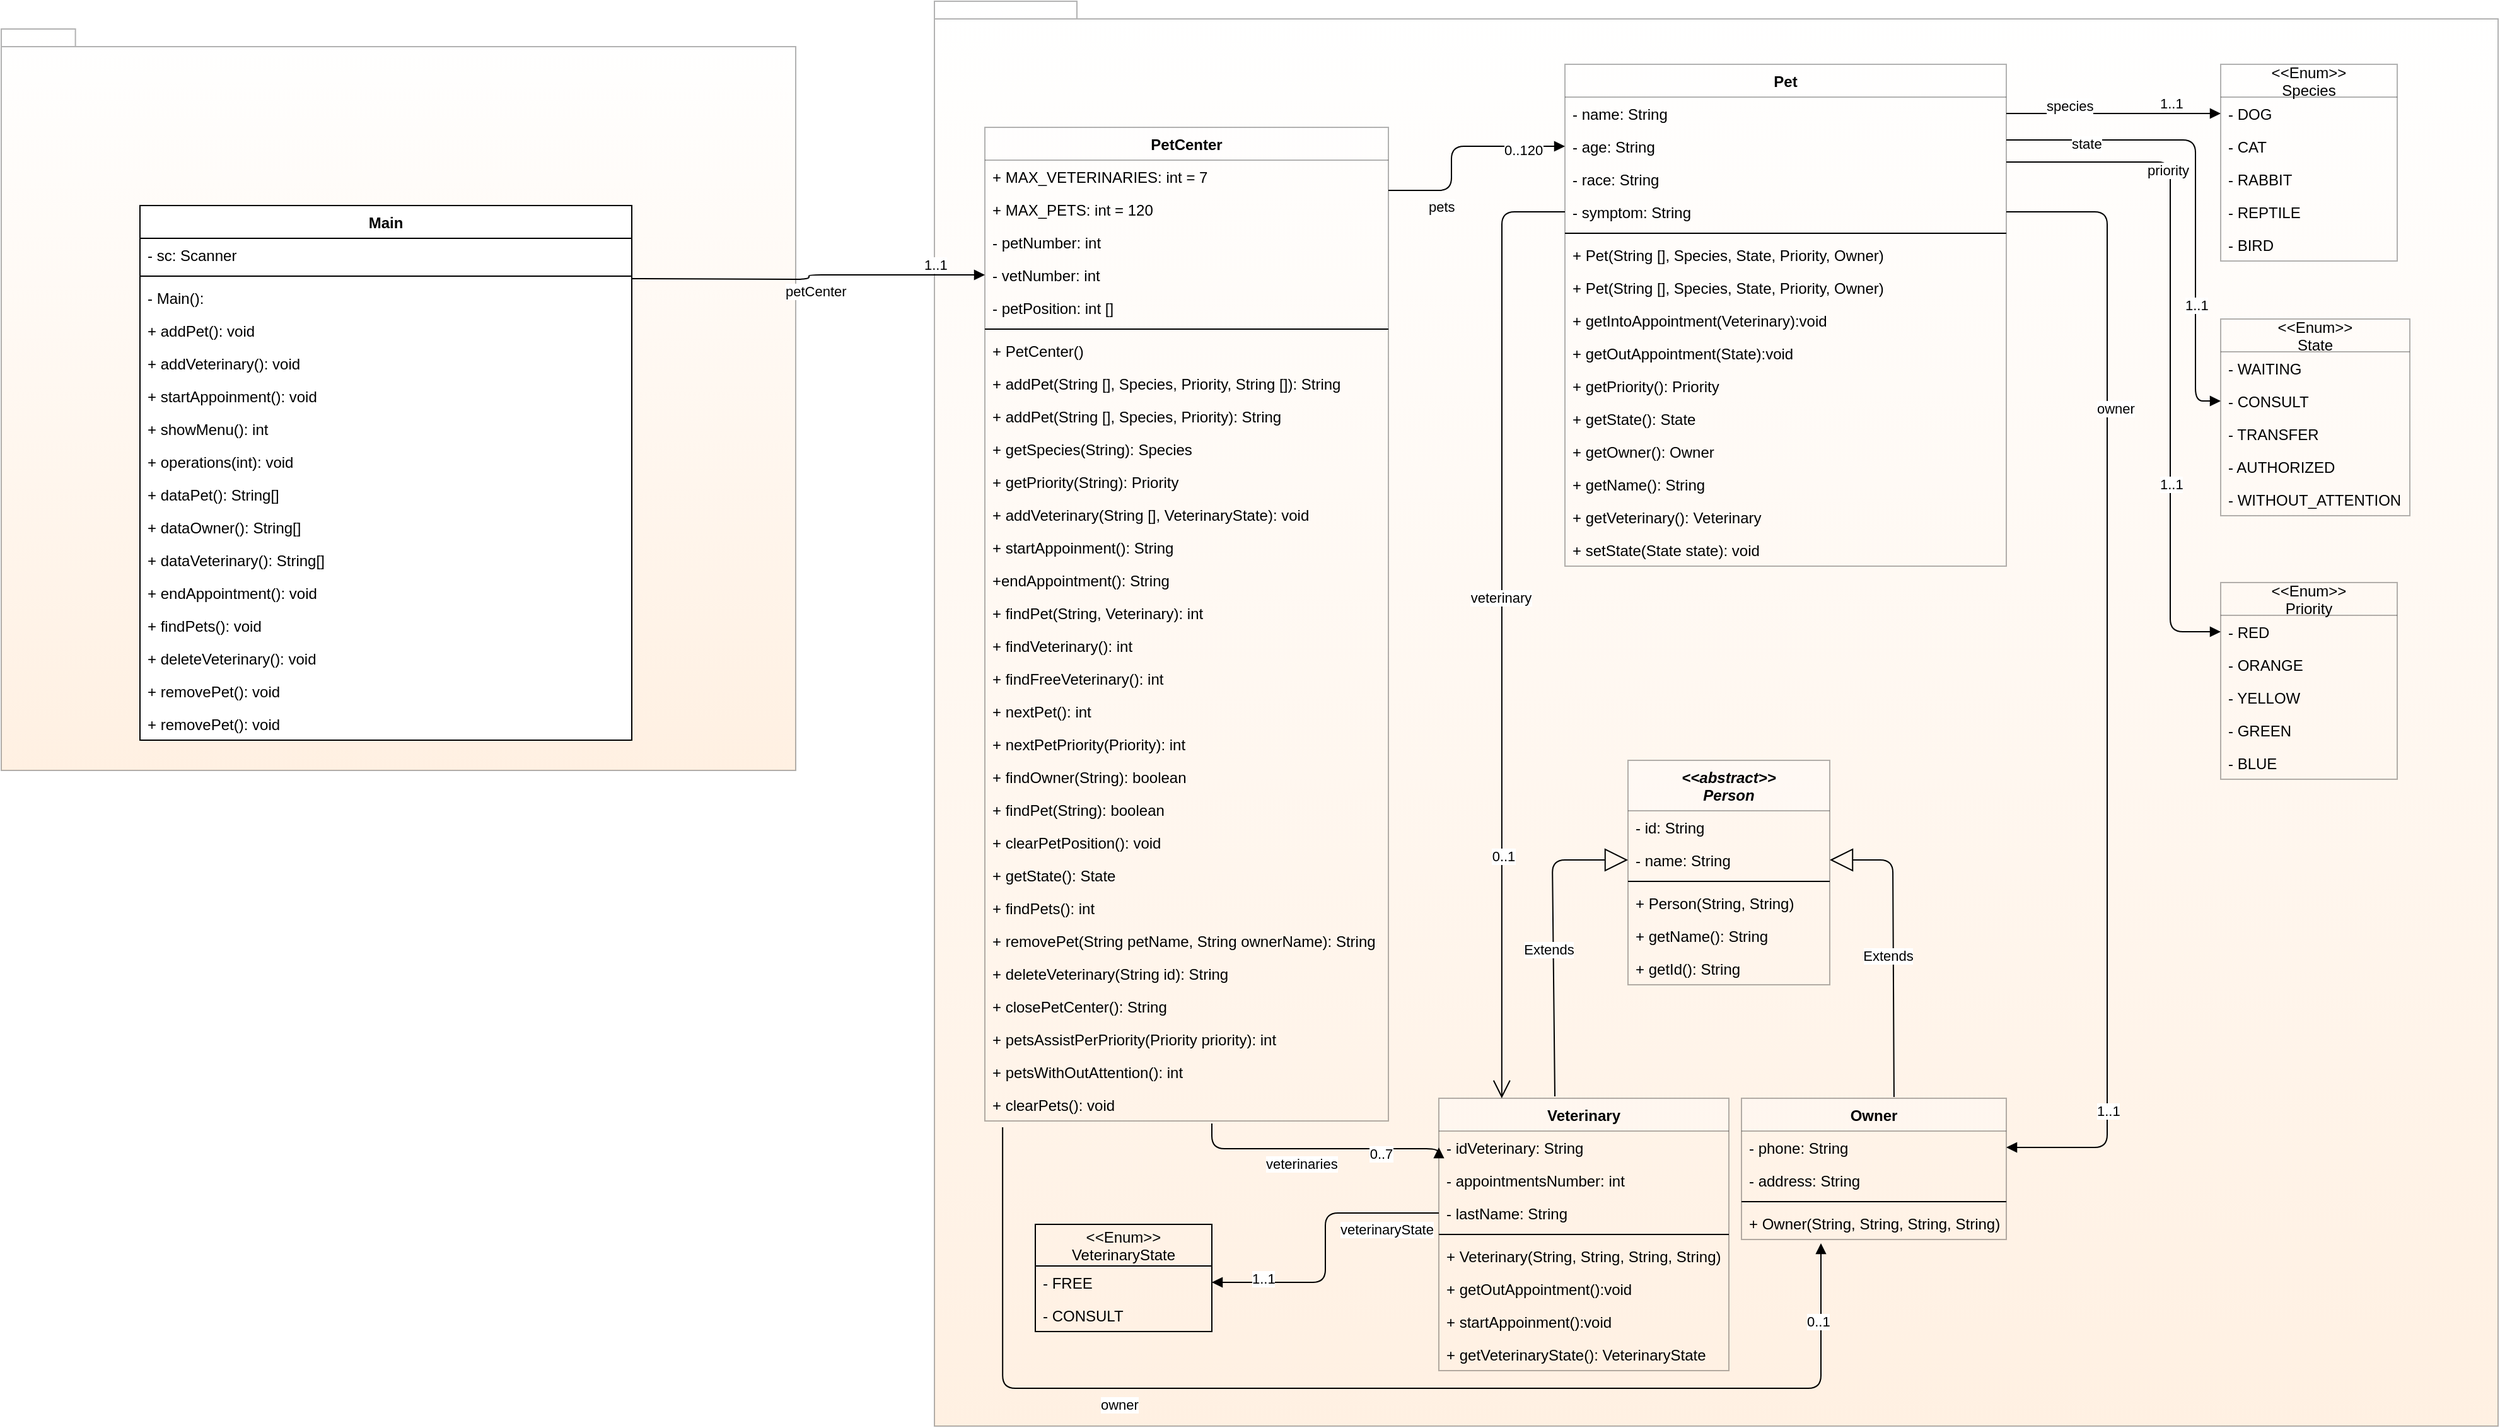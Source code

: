 <mxfile version="14.5.1" type="device" pages="3"><diagram id="TE1JZmE2MYAIB8r283EX" name="diagramClass"><mxGraphModel dx="2067" dy="1898" grid="1" gridSize="10" guides="1" tooltips="1" connect="1" arrows="1" fold="1" page="1" pageScale="1" pageWidth="827" pageHeight="1169" math="0" shadow="0"><root><mxCell id="0"/><mxCell id="1" parent="0"/><mxCell id="Zy_2YPm7SdwHdXRaRegE-5" value="" style="shape=folder;fontStyle=1;spacingTop=10;tabWidth=40;tabHeight=14;tabPosition=left;html=1;shadow=0;sketch=0;gradientColor=#FFCE9F;opacity=30;" parent="1" vertex="1"><mxGeometry x="-670" y="-18" width="630" height="588" as="geometry"/></mxCell><mxCell id="Zy_2YPm7SdwHdXRaRegE-6" value="" style="shape=folder;fontStyle=1;spacingTop=10;tabWidth=40;tabHeight=14;tabPosition=left;html=1;shadow=0;sketch=0;gradientColor=#FFCE9F;opacity=30;" parent="1" vertex="1"><mxGeometry x="70" y="-40" width="1240" height="1130" as="geometry"/></mxCell><mxCell id="Zy_2YPm7SdwHdXRaRegE-7" value="PetCenter" style="swimlane;fontStyle=1;align=center;verticalAlign=top;childLayout=stackLayout;horizontal=1;startSize=26;horizontalStack=0;resizeParent=1;resizeParentMax=0;resizeLast=0;collapsible=1;marginBottom=0;shadow=0;sketch=0;strokeColor=#000000;fillColor=#ffffff;gradientColor=#ffffff;opacity=30;" parent="1" vertex="1"><mxGeometry x="110" y="60" width="320" height="788" as="geometry"/></mxCell><mxCell id="Zy_2YPm7SdwHdXRaRegE-8" value="+ MAX_VETERINARIES: int = 7" style="text;strokeColor=none;fillColor=none;align=left;verticalAlign=top;spacingLeft=4;spacingRight=4;overflow=hidden;rotatable=0;points=[[0,0.5],[1,0.5]];portConstraint=eastwest;" parent="Zy_2YPm7SdwHdXRaRegE-7" vertex="1"><mxGeometry y="26" width="320" height="26" as="geometry"/></mxCell><mxCell id="nuEymp4hg5QJ6TGOS-4--1" value="+ MAX_PETS: int = 120" style="text;strokeColor=none;fillColor=none;align=left;verticalAlign=top;spacingLeft=4;spacingRight=4;overflow=hidden;rotatable=0;points=[[0,0.5],[1,0.5]];portConstraint=eastwest;" parent="Zy_2YPm7SdwHdXRaRegE-7" vertex="1"><mxGeometry y="52" width="320" height="26" as="geometry"/></mxCell><mxCell id="0xm2MS0Ds2zK2ChRu8oa-1" value="- petNumber: int" style="text;strokeColor=none;fillColor=none;align=left;verticalAlign=top;spacingLeft=4;spacingRight=4;overflow=hidden;rotatable=0;points=[[0,0.5],[1,0.5]];portConstraint=eastwest;" parent="Zy_2YPm7SdwHdXRaRegE-7" vertex="1"><mxGeometry y="78" width="320" height="26" as="geometry"/></mxCell><mxCell id="0xm2MS0Ds2zK2ChRu8oa-2" value="- vetNumber: int" style="text;strokeColor=none;fillColor=none;align=left;verticalAlign=top;spacingLeft=4;spacingRight=4;overflow=hidden;rotatable=0;points=[[0,0.5],[1,0.5]];portConstraint=eastwest;" parent="Zy_2YPm7SdwHdXRaRegE-7" vertex="1"><mxGeometry y="104" width="320" height="26" as="geometry"/></mxCell><mxCell id="BNujW93JAhMUTFhAhIHB-1" value="- petPosition: int []" style="text;strokeColor=none;fillColor=none;align=left;verticalAlign=top;spacingLeft=4;spacingRight=4;overflow=hidden;rotatable=0;points=[[0,0.5],[1,0.5]];portConstraint=eastwest;" parent="Zy_2YPm7SdwHdXRaRegE-7" vertex="1"><mxGeometry y="130" width="320" height="26" as="geometry"/></mxCell><mxCell id="Zy_2YPm7SdwHdXRaRegE-9" value="" style="line;strokeWidth=1;fillColor=none;align=left;verticalAlign=middle;spacingTop=-1;spacingLeft=3;spacingRight=3;rotatable=0;labelPosition=right;points=[];portConstraint=eastwest;" parent="Zy_2YPm7SdwHdXRaRegE-7" vertex="1"><mxGeometry y="156" width="320" height="8" as="geometry"/></mxCell><mxCell id="Zy_2YPm7SdwHdXRaRegE-10" value="+ PetCenter()" style="text;strokeColor=none;fillColor=none;align=left;verticalAlign=top;spacingLeft=4;spacingRight=4;overflow=hidden;rotatable=0;points=[[0,0.5],[1,0.5]];portConstraint=eastwest;" parent="Zy_2YPm7SdwHdXRaRegE-7" vertex="1"><mxGeometry y="164" width="320" height="26" as="geometry"/></mxCell><mxCell id="nuEymp4hg5QJ6TGOS-4--2" value="+ addPet(String [], Species, Priority, String []): String" style="text;strokeColor=none;fillColor=none;align=left;verticalAlign=top;spacingLeft=4;spacingRight=4;overflow=hidden;rotatable=0;points=[[0,0.5],[1,0.5]];portConstraint=eastwest;" parent="Zy_2YPm7SdwHdXRaRegE-7" vertex="1"><mxGeometry y="190" width="320" height="26" as="geometry"/></mxCell><mxCell id="BNujW93JAhMUTFhAhIHB-4" value="+ addPet(String [], Species, Priority): String" style="text;strokeColor=none;fillColor=none;align=left;verticalAlign=top;spacingLeft=4;spacingRight=4;overflow=hidden;rotatable=0;points=[[0,0.5],[1,0.5]];portConstraint=eastwest;" parent="Zy_2YPm7SdwHdXRaRegE-7" vertex="1"><mxGeometry y="216" width="320" height="26" as="geometry"/></mxCell><mxCell id="BNujW93JAhMUTFhAhIHB-5" value="+ getSpecies(String): Species" style="text;strokeColor=none;fillColor=none;align=left;verticalAlign=top;spacingLeft=4;spacingRight=4;overflow=hidden;rotatable=0;points=[[0,0.5],[1,0.5]];portConstraint=eastwest;" parent="Zy_2YPm7SdwHdXRaRegE-7" vertex="1"><mxGeometry y="242" width="320" height="26" as="geometry"/></mxCell><mxCell id="BNujW93JAhMUTFhAhIHB-6" value="+ getPriority(String): Priority" style="text;strokeColor=none;fillColor=none;align=left;verticalAlign=top;spacingLeft=4;spacingRight=4;overflow=hidden;rotatable=0;points=[[0,0.5],[1,0.5]];portConstraint=eastwest;" parent="Zy_2YPm7SdwHdXRaRegE-7" vertex="1"><mxGeometry y="268" width="320" height="26" as="geometry"/></mxCell><mxCell id="nuEymp4hg5QJ6TGOS-4--4" value="+ addVeterinary(String [], VeterinaryState): void" style="text;strokeColor=none;fillColor=none;align=left;verticalAlign=top;spacingLeft=4;spacingRight=4;overflow=hidden;rotatable=0;points=[[0,0.5],[1,0.5]];portConstraint=eastwest;" parent="Zy_2YPm7SdwHdXRaRegE-7" vertex="1"><mxGeometry y="294" width="320" height="26" as="geometry"/></mxCell><mxCell id="vmvSiB0G2bsF6nbdEIy4-20" value="+ startAppoinment(): String" style="text;strokeColor=none;fillColor=none;align=left;verticalAlign=top;spacingLeft=4;spacingRight=4;overflow=hidden;rotatable=0;points=[[0,0.5],[1,0.5]];portConstraint=eastwest;" parent="Zy_2YPm7SdwHdXRaRegE-7" vertex="1"><mxGeometry y="320" width="320" height="26" as="geometry"/></mxCell><mxCell id="6bpkuBFEJat6Qkjr3aH2-5" value="+endAppointment(): String" style="text;strokeColor=none;fillColor=none;align=left;verticalAlign=top;spacingLeft=4;spacingRight=4;overflow=hidden;rotatable=0;points=[[0,0.5],[1,0.5]];portConstraint=eastwest;" parent="Zy_2YPm7SdwHdXRaRegE-7" vertex="1"><mxGeometry y="346" width="320" height="26" as="geometry"/></mxCell><mxCell id="6bpkuBFEJat6Qkjr3aH2-8" value="+ findPet(String, Veterinary): int" style="text;strokeColor=none;fillColor=none;align=left;verticalAlign=top;spacingLeft=4;spacingRight=4;overflow=hidden;rotatable=0;points=[[0,0.5],[1,0.5]];portConstraint=eastwest;" parent="Zy_2YPm7SdwHdXRaRegE-7" vertex="1"><mxGeometry y="372" width="320" height="26" as="geometry"/></mxCell><mxCell id="6bpkuBFEJat6Qkjr3aH2-7" value="+ findVeterinary(): int" style="text;strokeColor=none;fillColor=none;align=left;verticalAlign=top;spacingLeft=4;spacingRight=4;overflow=hidden;rotatable=0;points=[[0,0.5],[1,0.5]];portConstraint=eastwest;" parent="Zy_2YPm7SdwHdXRaRegE-7" vertex="1"><mxGeometry y="398" width="320" height="26" as="geometry"/></mxCell><mxCell id="6bpkuBFEJat6Qkjr3aH2-3" value="+ findFreeVeterinary(): int" style="text;strokeColor=none;fillColor=none;align=left;verticalAlign=top;spacingLeft=4;spacingRight=4;overflow=hidden;rotatable=0;points=[[0,0.5],[1,0.5]];portConstraint=eastwest;" parent="Zy_2YPm7SdwHdXRaRegE-7" vertex="1"><mxGeometry y="424" width="320" height="26" as="geometry"/></mxCell><mxCell id="BNujW93JAhMUTFhAhIHB-7" value="+ nextPet(): int" style="text;strokeColor=none;fillColor=none;align=left;verticalAlign=top;spacingLeft=4;spacingRight=4;overflow=hidden;rotatable=0;points=[[0,0.5],[1,0.5]];portConstraint=eastwest;" parent="Zy_2YPm7SdwHdXRaRegE-7" vertex="1"><mxGeometry y="450" width="320" height="26" as="geometry"/></mxCell><mxCell id="BNujW93JAhMUTFhAhIHB-8" value="+ nextPetPriority(Priority): int" style="text;strokeColor=none;fillColor=none;align=left;verticalAlign=top;spacingLeft=4;spacingRight=4;overflow=hidden;rotatable=0;points=[[0,0.5],[1,0.5]];portConstraint=eastwest;" parent="Zy_2YPm7SdwHdXRaRegE-7" vertex="1"><mxGeometry y="476" width="320" height="26" as="geometry"/></mxCell><mxCell id="BNujW93JAhMUTFhAhIHB-9" value="+ findOwner(String): boolean" style="text;strokeColor=none;fillColor=none;align=left;verticalAlign=top;spacingLeft=4;spacingRight=4;overflow=hidden;rotatable=0;points=[[0,0.5],[1,0.5]];portConstraint=eastwest;" parent="Zy_2YPm7SdwHdXRaRegE-7" vertex="1"><mxGeometry y="502" width="320" height="26" as="geometry"/></mxCell><mxCell id="BNujW93JAhMUTFhAhIHB-10" value="+ findPet(String): boolean" style="text;strokeColor=none;fillColor=none;align=left;verticalAlign=top;spacingLeft=4;spacingRight=4;overflow=hidden;rotatable=0;points=[[0,0.5],[1,0.5]];portConstraint=eastwest;" parent="Zy_2YPm7SdwHdXRaRegE-7" vertex="1"><mxGeometry y="528" width="320" height="26" as="geometry"/></mxCell><mxCell id="BNujW93JAhMUTFhAhIHB-11" value="+ clearPetPosition(): void" style="text;strokeColor=none;fillColor=none;align=left;verticalAlign=top;spacingLeft=4;spacingRight=4;overflow=hidden;rotatable=0;points=[[0,0.5],[1,0.5]];portConstraint=eastwest;" parent="Zy_2YPm7SdwHdXRaRegE-7" vertex="1"><mxGeometry y="554" width="320" height="26" as="geometry"/></mxCell><mxCell id="6bpkuBFEJat6Qkjr3aH2-11" value="+ getState(): State" style="text;strokeColor=none;fillColor=none;align=left;verticalAlign=top;spacingLeft=4;spacingRight=4;overflow=hidden;rotatable=0;points=[[0,0.5],[1,0.5]];portConstraint=eastwest;" parent="Zy_2YPm7SdwHdXRaRegE-7" vertex="1"><mxGeometry y="580" width="320" height="26" as="geometry"/></mxCell><mxCell id="1hDnXNVNISw7NoE-ojNm-1" value="+ findPets(): int" style="text;strokeColor=none;fillColor=none;align=left;verticalAlign=top;spacingLeft=4;spacingRight=4;overflow=hidden;rotatable=0;points=[[0,0.5],[1,0.5]];portConstraint=eastwest;" parent="Zy_2YPm7SdwHdXRaRegE-7" vertex="1"><mxGeometry y="606" width="320" height="26" as="geometry"/></mxCell><mxCell id="1hDnXNVNISw7NoE-ojNm-3" value="+ removePet(String petName, String ownerName): String" style="text;strokeColor=none;fillColor=none;align=left;verticalAlign=top;spacingLeft=4;spacingRight=4;overflow=hidden;rotatable=0;points=[[0,0.5],[1,0.5]];portConstraint=eastwest;" parent="Zy_2YPm7SdwHdXRaRegE-7" vertex="1"><mxGeometry y="632" width="320" height="26" as="geometry"/></mxCell><mxCell id="1hDnXNVNISw7NoE-ojNm-4" value="+ deleteVeterinary(String id): String " style="text;strokeColor=none;fillColor=none;align=left;verticalAlign=top;spacingLeft=4;spacingRight=4;overflow=hidden;rotatable=0;points=[[0,0.5],[1,0.5]];portConstraint=eastwest;" parent="Zy_2YPm7SdwHdXRaRegE-7" vertex="1"><mxGeometry y="658" width="320" height="26" as="geometry"/></mxCell><mxCell id="1hDnXNVNISw7NoE-ojNm-8" value="+ closePetCenter(): String" style="text;strokeColor=none;fillColor=none;align=left;verticalAlign=top;spacingLeft=4;spacingRight=4;overflow=hidden;rotatable=0;points=[[0,0.5],[1,0.5]];portConstraint=eastwest;" parent="Zy_2YPm7SdwHdXRaRegE-7" vertex="1"><mxGeometry y="684" width="320" height="26" as="geometry"/></mxCell><mxCell id="1hDnXNVNISw7NoE-ojNm-10" value="+ petsAssistPerPriority(Priority priority): int" style="text;strokeColor=none;fillColor=none;align=left;verticalAlign=top;spacingLeft=4;spacingRight=4;overflow=hidden;rotatable=0;points=[[0,0.5],[1,0.5]];portConstraint=eastwest;" parent="Zy_2YPm7SdwHdXRaRegE-7" vertex="1"><mxGeometry y="710" width="320" height="26" as="geometry"/></mxCell><mxCell id="1hDnXNVNISw7NoE-ojNm-27" value="+ petsWithOutAttention(): int" style="text;strokeColor=none;fillColor=none;align=left;verticalAlign=top;spacingLeft=4;spacingRight=4;overflow=hidden;rotatable=0;points=[[0,0.5],[1,0.5]];portConstraint=eastwest;" parent="Zy_2YPm7SdwHdXRaRegE-7" vertex="1"><mxGeometry y="736" width="320" height="26" as="geometry"/></mxCell><mxCell id="1hDnXNVNISw7NoE-ojNm-28" value="+ clearPets(): void" style="text;strokeColor=none;fillColor=none;align=left;verticalAlign=top;spacingLeft=4;spacingRight=4;overflow=hidden;rotatable=0;points=[[0,0.5],[1,0.5]];portConstraint=eastwest;" parent="Zy_2YPm7SdwHdXRaRegE-7" vertex="1"><mxGeometry y="762" width="320" height="26" as="geometry"/></mxCell><mxCell id="Zy_2YPm7SdwHdXRaRegE-11" value="Veterinary" style="swimlane;fontStyle=1;align=center;verticalAlign=top;childLayout=stackLayout;horizontal=1;startSize=26;horizontalStack=0;resizeParent=1;resizeParentMax=0;resizeLast=0;collapsible=1;marginBottom=0;shadow=0;sketch=0;strokeColor=#000000;fillColor=#ffffff;gradientColor=#ffffff;opacity=30;" parent="1" vertex="1"><mxGeometry x="470" y="830" width="230" height="216" as="geometry"/></mxCell><mxCell id="Zy_2YPm7SdwHdXRaRegE-17" value="- idVeterinary: String" style="text;strokeColor=none;fillColor=none;align=left;verticalAlign=top;spacingLeft=4;spacingRight=4;overflow=hidden;rotatable=0;points=[[0,0.5],[1,0.5]];portConstraint=eastwest;" parent="Zy_2YPm7SdwHdXRaRegE-11" vertex="1"><mxGeometry y="26" width="230" height="26" as="geometry"/></mxCell><mxCell id="1hDnXNVNISw7NoE-ojNm-5" value="- appointmentsNumber: int" style="text;strokeColor=none;fillColor=none;align=left;verticalAlign=top;spacingLeft=4;spacingRight=4;overflow=hidden;rotatable=0;points=[[0,0.5],[1,0.5]];portConstraint=eastwest;" parent="Zy_2YPm7SdwHdXRaRegE-11" vertex="1"><mxGeometry y="52" width="230" height="26" as="geometry"/></mxCell><mxCell id="YJWAkWqGA-ryf3FLMws9-1" value="- lastName: String" style="text;strokeColor=none;fillColor=none;align=left;verticalAlign=top;spacingLeft=4;spacingRight=4;overflow=hidden;rotatable=0;points=[[0,0.5],[1,0.5]];portConstraint=eastwest;" parent="Zy_2YPm7SdwHdXRaRegE-11" vertex="1"><mxGeometry y="78" width="230" height="26" as="geometry"/></mxCell><mxCell id="Zy_2YPm7SdwHdXRaRegE-13" value="" style="line;strokeWidth=1;fillColor=none;align=left;verticalAlign=middle;spacingTop=-1;spacingLeft=3;spacingRight=3;rotatable=0;labelPosition=right;points=[];portConstraint=eastwest;" parent="Zy_2YPm7SdwHdXRaRegE-11" vertex="1"><mxGeometry y="104" width="230" height="8" as="geometry"/></mxCell><mxCell id="Zy_2YPm7SdwHdXRaRegE-14" value="+ Veterinary(String, String, String, String)" style="text;strokeColor=none;fillColor=none;align=left;verticalAlign=top;spacingLeft=4;spacingRight=4;overflow=hidden;rotatable=0;points=[[0,0.5],[1,0.5]];portConstraint=eastwest;" parent="Zy_2YPm7SdwHdXRaRegE-11" vertex="1"><mxGeometry y="112" width="230" height="26" as="geometry"/></mxCell><mxCell id="6bpkuBFEJat6Qkjr3aH2-13" value="+ getOutAppointment():void" style="text;strokeColor=none;fillColor=none;align=left;verticalAlign=top;spacingLeft=4;spacingRight=4;overflow=hidden;rotatable=0;points=[[0,0.5],[1,0.5]];portConstraint=eastwest;" parent="Zy_2YPm7SdwHdXRaRegE-11" vertex="1"><mxGeometry y="138" width="230" height="26" as="geometry"/></mxCell><mxCell id="0xm2MS0Ds2zK2ChRu8oa-20" value="+ startAppoinment():void" style="text;strokeColor=none;fillColor=none;align=left;verticalAlign=top;spacingLeft=4;spacingRight=4;overflow=hidden;rotatable=0;points=[[0,0.5],[1,0.5]];portConstraint=eastwest;" parent="Zy_2YPm7SdwHdXRaRegE-11" vertex="1"><mxGeometry y="164" width="230" height="26" as="geometry"/></mxCell><mxCell id="6bpkuBFEJat6Qkjr3aH2-1" value="+ getVeterinaryState(): VeterinaryState" style="text;strokeColor=none;fillColor=none;align=left;verticalAlign=top;spacingLeft=4;spacingRight=4;overflow=hidden;rotatable=0;points=[[0,0.5],[1,0.5]];portConstraint=eastwest;" parent="Zy_2YPm7SdwHdXRaRegE-11" vertex="1"><mxGeometry y="190" width="230" height="26" as="geometry"/></mxCell><mxCell id="Zy_2YPm7SdwHdXRaRegE-18" value="Owner" style="swimlane;fontStyle=1;align=center;verticalAlign=top;childLayout=stackLayout;horizontal=1;startSize=26;horizontalStack=0;resizeParent=1;resizeParentMax=0;resizeLast=0;collapsible=1;marginBottom=0;shadow=0;sketch=0;strokeColor=#000000;fillColor=#ffffff;gradientColor=#ffffff;opacity=30;" parent="1" vertex="1"><mxGeometry x="710" y="830" width="210" height="112" as="geometry"/></mxCell><mxCell id="Zy_2YPm7SdwHdXRaRegE-21" value="- phone: String" style="text;strokeColor=none;fillColor=none;align=left;verticalAlign=top;spacingLeft=4;spacingRight=4;overflow=hidden;rotatable=0;points=[[0,0.5],[1,0.5]];portConstraint=eastwest;" parent="Zy_2YPm7SdwHdXRaRegE-18" vertex="1"><mxGeometry y="26" width="210" height="26" as="geometry"/></mxCell><mxCell id="Zy_2YPm7SdwHdXRaRegE-22" value="- address: String " style="text;strokeColor=none;fillColor=none;align=left;verticalAlign=top;spacingLeft=4;spacingRight=4;overflow=hidden;rotatable=0;points=[[0,0.5],[1,0.5]];portConstraint=eastwest;" parent="Zy_2YPm7SdwHdXRaRegE-18" vertex="1"><mxGeometry y="52" width="210" height="26" as="geometry"/></mxCell><mxCell id="Zy_2YPm7SdwHdXRaRegE-23" value="" style="line;strokeWidth=1;fillColor=none;align=left;verticalAlign=middle;spacingTop=-1;spacingLeft=3;spacingRight=3;rotatable=0;labelPosition=right;points=[];portConstraint=eastwest;" parent="Zy_2YPm7SdwHdXRaRegE-18" vertex="1"><mxGeometry y="78" width="210" height="8" as="geometry"/></mxCell><mxCell id="Zy_2YPm7SdwHdXRaRegE-24" value="+ Owner(String, String, String, String)" style="text;strokeColor=none;fillColor=none;align=left;verticalAlign=top;spacingLeft=4;spacingRight=4;overflow=hidden;rotatable=0;points=[[0,0.5],[1,0.5]];portConstraint=eastwest;" parent="Zy_2YPm7SdwHdXRaRegE-18" vertex="1"><mxGeometry y="86" width="210" height="26" as="geometry"/></mxCell><mxCell id="Zy_2YPm7SdwHdXRaRegE-25" value="&lt;&lt;abstract&gt;&gt;&#10;Person&#10;" style="swimlane;fontStyle=3;align=center;verticalAlign=top;childLayout=stackLayout;horizontal=1;startSize=40;horizontalStack=0;resizeParent=1;resizeParentMax=0;resizeLast=0;collapsible=1;marginBottom=0;shadow=0;sketch=0;strokeColor=#000000;fillColor=#ffffff;gradientColor=#ffffff;opacity=30;" parent="1" vertex="1"><mxGeometry x="620" y="562" width="160" height="178" as="geometry"><mxRectangle x="620" y="270" width="110" height="30" as="alternateBounds"/></mxGeometry></mxCell><mxCell id="Zy_2YPm7SdwHdXRaRegE-26" value="- id: String" style="text;strokeColor=none;fillColor=none;align=left;verticalAlign=top;spacingLeft=4;spacingRight=4;overflow=hidden;rotatable=0;points=[[0,0.5],[1,0.5]];portConstraint=eastwest;" parent="Zy_2YPm7SdwHdXRaRegE-25" vertex="1"><mxGeometry y="40" width="160" height="26" as="geometry"/></mxCell><mxCell id="Zy_2YPm7SdwHdXRaRegE-29" value="- name: String" style="text;strokeColor=none;fillColor=none;align=left;verticalAlign=top;spacingLeft=4;spacingRight=4;overflow=hidden;rotatable=0;points=[[0,0.5],[1,0.5]];portConstraint=eastwest;" parent="Zy_2YPm7SdwHdXRaRegE-25" vertex="1"><mxGeometry y="66" width="160" height="26" as="geometry"/></mxCell><mxCell id="Zy_2YPm7SdwHdXRaRegE-27" value="" style="line;strokeWidth=1;fillColor=none;align=left;verticalAlign=middle;spacingTop=-1;spacingLeft=3;spacingRight=3;rotatable=0;labelPosition=right;points=[];portConstraint=eastwest;" parent="Zy_2YPm7SdwHdXRaRegE-25" vertex="1"><mxGeometry y="92" width="160" height="8" as="geometry"/></mxCell><mxCell id="Zy_2YPm7SdwHdXRaRegE-28" value="+ Person(String, String)" style="text;strokeColor=none;fillColor=none;align=left;verticalAlign=top;spacingLeft=4;spacingRight=4;overflow=hidden;rotatable=0;points=[[0,0.5],[1,0.5]];portConstraint=eastwest;" parent="Zy_2YPm7SdwHdXRaRegE-25" vertex="1"><mxGeometry y="100" width="160" height="26" as="geometry"/></mxCell><mxCell id="BNujW93JAhMUTFhAhIHB-12" value="+ getName(): String" style="text;strokeColor=none;fillColor=none;align=left;verticalAlign=top;spacingLeft=4;spacingRight=4;overflow=hidden;rotatable=0;points=[[0,0.5],[1,0.5]];portConstraint=eastwest;" parent="Zy_2YPm7SdwHdXRaRegE-25" vertex="1"><mxGeometry y="126" width="160" height="26" as="geometry"/></mxCell><mxCell id="6bpkuBFEJat6Qkjr3aH2-2" value="+ getId(): String" style="text;strokeColor=none;fillColor=none;align=left;verticalAlign=top;spacingLeft=4;spacingRight=4;overflow=hidden;rotatable=0;points=[[0,0.5],[1,0.5]];portConstraint=eastwest;" parent="Zy_2YPm7SdwHdXRaRegE-25" vertex="1"><mxGeometry y="152" width="160" height="26" as="geometry"/></mxCell><mxCell id="Zy_2YPm7SdwHdXRaRegE-30" value="Extends" style="endArrow=block;endSize=16;endFill=0;html=1;exitX=0.4;exitY=-0.007;exitDx=0;exitDy=0;entryX=0;entryY=0.5;entryDx=0;entryDy=0;exitPerimeter=0;" parent="1" source="Zy_2YPm7SdwHdXRaRegE-11" target="Zy_2YPm7SdwHdXRaRegE-29" edge="1"><mxGeometry x="-0.06" y="4" width="160" relative="1" as="geometry"><mxPoint x="440" y="380" as="sourcePoint"/><mxPoint x="600" y="380" as="targetPoint"/><Array as="points"><mxPoint x="560" y="641"/></Array><mxPoint as="offset"/></mxGeometry></mxCell><mxCell id="Zy_2YPm7SdwHdXRaRegE-31" value="Extends" style="endArrow=block;endSize=16;endFill=0;html=1;entryX=1;entryY=0.5;entryDx=0;entryDy=0;exitX=0.576;exitY=-0.009;exitDx=0;exitDy=0;exitPerimeter=0;" parent="1" source="Zy_2YPm7SdwHdXRaRegE-18" target="Zy_2YPm7SdwHdXRaRegE-29" edge="1"><mxGeometry x="-0.06" y="4" width="160" relative="1" as="geometry"><mxPoint x="830" y="439" as="sourcePoint"/><mxPoint x="870" y="315" as="targetPoint"/><Array as="points"><mxPoint x="830" y="641"/></Array><mxPoint as="offset"/></mxGeometry></mxCell><mxCell id="Zy_2YPm7SdwHdXRaRegE-32" value="Pet" style="swimlane;fontStyle=1;align=center;verticalAlign=top;childLayout=stackLayout;horizontal=1;startSize=26;horizontalStack=0;resizeParent=1;resizeParentMax=0;resizeLast=0;collapsible=1;marginBottom=0;shadow=0;sketch=0;strokeColor=#000000;fillColor=#ffffff;gradientColor=#ffffff;opacity=30;" parent="1" vertex="1"><mxGeometry x="570" y="10" width="350" height="398" as="geometry"/></mxCell><mxCell id="Zy_2YPm7SdwHdXRaRegE-33" value="- name: String" style="text;strokeColor=none;fillColor=none;align=left;verticalAlign=top;spacingLeft=4;spacingRight=4;overflow=hidden;rotatable=0;points=[[0,0.5],[1,0.5]];portConstraint=eastwest;" parent="Zy_2YPm7SdwHdXRaRegE-32" vertex="1"><mxGeometry y="26" width="350" height="26" as="geometry"/></mxCell><mxCell id="Zy_2YPm7SdwHdXRaRegE-36" value="- age: String" style="text;strokeColor=none;fillColor=none;align=left;verticalAlign=top;spacingLeft=4;spacingRight=4;overflow=hidden;rotatable=0;points=[[0,0.5],[1,0.5]];portConstraint=eastwest;" parent="Zy_2YPm7SdwHdXRaRegE-32" vertex="1"><mxGeometry y="52" width="350" height="26" as="geometry"/></mxCell><mxCell id="Zy_2YPm7SdwHdXRaRegE-37" value="- race: String" style="text;strokeColor=none;fillColor=none;align=left;verticalAlign=top;spacingLeft=4;spacingRight=4;overflow=hidden;rotatable=0;points=[[0,0.5],[1,0.5]];portConstraint=eastwest;" parent="Zy_2YPm7SdwHdXRaRegE-32" vertex="1"><mxGeometry y="78" width="350" height="26" as="geometry"/></mxCell><mxCell id="Zy_2YPm7SdwHdXRaRegE-38" value="- symptom: String" style="text;strokeColor=none;fillColor=none;align=left;verticalAlign=top;spacingLeft=4;spacingRight=4;overflow=hidden;rotatable=0;points=[[0,0.5],[1,0.5]];portConstraint=eastwest;" parent="Zy_2YPm7SdwHdXRaRegE-32" vertex="1"><mxGeometry y="104" width="350" height="26" as="geometry"/></mxCell><mxCell id="Zy_2YPm7SdwHdXRaRegE-34" value="" style="line;strokeWidth=1;fillColor=none;align=left;verticalAlign=middle;spacingTop=-1;spacingLeft=3;spacingRight=3;rotatable=0;labelPosition=right;points=[];portConstraint=eastwest;" parent="Zy_2YPm7SdwHdXRaRegE-32" vertex="1"><mxGeometry y="130" width="350" height="8" as="geometry"/></mxCell><mxCell id="Zy_2YPm7SdwHdXRaRegE-35" value="+ Pet(String [], Species, State, Priority, Owner)&#10;" style="text;strokeColor=none;fillColor=none;align=left;verticalAlign=top;spacingLeft=4;spacingRight=4;overflow=hidden;rotatable=0;points=[[0,0.5],[1,0.5]];portConstraint=eastwest;" parent="Zy_2YPm7SdwHdXRaRegE-32" vertex="1"><mxGeometry y="138" width="350" height="26" as="geometry"/></mxCell><mxCell id="1hDnXNVNISw7NoE-ojNm-26" value="+ Pet(String [], Species, State, Priority, Owner)&#10;" style="text;strokeColor=none;fillColor=none;align=left;verticalAlign=top;spacingLeft=4;spacingRight=4;overflow=hidden;rotatable=0;points=[[0,0.5],[1,0.5]];portConstraint=eastwest;" parent="Zy_2YPm7SdwHdXRaRegE-32" vertex="1"><mxGeometry y="164" width="350" height="26" as="geometry"/></mxCell><mxCell id="0xm2MS0Ds2zK2ChRu8oa-24" value="+ getIntoAppointment(Veterinary):void" style="text;strokeColor=none;fillColor=none;align=left;verticalAlign=top;spacingLeft=4;spacingRight=4;overflow=hidden;rotatable=0;points=[[0,0.5],[1,0.5]];portConstraint=eastwest;" parent="Zy_2YPm7SdwHdXRaRegE-32" vertex="1"><mxGeometry y="190" width="350" height="26" as="geometry"/></mxCell><mxCell id="6bpkuBFEJat6Qkjr3aH2-6" value="+ getOutAppointment(State):void" style="text;strokeColor=none;fillColor=none;align=left;verticalAlign=top;spacingLeft=4;spacingRight=4;overflow=hidden;rotatable=0;points=[[0,0.5],[1,0.5]];portConstraint=eastwest;" parent="Zy_2YPm7SdwHdXRaRegE-32" vertex="1"><mxGeometry y="216" width="350" height="26" as="geometry"/></mxCell><mxCell id="0xm2MS0Ds2zK2ChRu8oa-25" value="+ getPriority(): Priority" style="text;strokeColor=none;fillColor=none;align=left;verticalAlign=top;spacingLeft=4;spacingRight=4;overflow=hidden;rotatable=0;points=[[0,0.5],[1,0.5]];portConstraint=eastwest;" parent="Zy_2YPm7SdwHdXRaRegE-32" vertex="1"><mxGeometry y="242" width="350" height="26" as="geometry"/></mxCell><mxCell id="0xm2MS0Ds2zK2ChRu8oa-26" value="+ getState(): State" style="text;strokeColor=none;fillColor=none;align=left;verticalAlign=top;spacingLeft=4;spacingRight=4;overflow=hidden;rotatable=0;points=[[0,0.5],[1,0.5]];portConstraint=eastwest;" parent="Zy_2YPm7SdwHdXRaRegE-32" vertex="1"><mxGeometry y="268" width="350" height="26" as="geometry"/></mxCell><mxCell id="BNujW93JAhMUTFhAhIHB-13" value="+ getOwner(): Owner" style="text;strokeColor=none;fillColor=none;align=left;verticalAlign=top;spacingLeft=4;spacingRight=4;overflow=hidden;rotatable=0;points=[[0,0.5],[1,0.5]];portConstraint=eastwest;" parent="Zy_2YPm7SdwHdXRaRegE-32" vertex="1"><mxGeometry y="294" width="350" height="26" as="geometry"/></mxCell><mxCell id="BNujW93JAhMUTFhAhIHB-14" value="+ getName(): String" style="text;strokeColor=none;fillColor=none;align=left;verticalAlign=top;spacingLeft=4;spacingRight=4;overflow=hidden;rotatable=0;points=[[0,0.5],[1,0.5]];portConstraint=eastwest;" parent="Zy_2YPm7SdwHdXRaRegE-32" vertex="1"><mxGeometry y="320" width="350" height="26" as="geometry"/></mxCell><mxCell id="6bpkuBFEJat6Qkjr3aH2-9" value="+ getVeterinary(): Veterinary" style="text;strokeColor=none;fillColor=none;align=left;verticalAlign=top;spacingLeft=4;spacingRight=4;overflow=hidden;rotatable=0;points=[[0,0.5],[1,0.5]];portConstraint=eastwest;" parent="Zy_2YPm7SdwHdXRaRegE-32" vertex="1"><mxGeometry y="346" width="350" height="26" as="geometry"/></mxCell><mxCell id="1hDnXNVNISw7NoE-ojNm-9" value="+ setState(State state): void" style="text;strokeColor=none;fillColor=none;align=left;verticalAlign=top;spacingLeft=4;spacingRight=4;overflow=hidden;rotatable=0;points=[[0,0.5],[1,0.5]];portConstraint=eastwest;" parent="Zy_2YPm7SdwHdXRaRegE-32" vertex="1"><mxGeometry y="372" width="350" height="26" as="geometry"/></mxCell><mxCell id="Zy_2YPm7SdwHdXRaRegE-40" value="&lt;&lt;Enum&gt;&gt;&#10;Species" style="swimlane;fontStyle=0;childLayout=stackLayout;horizontal=1;startSize=26;fillColor=none;horizontalStack=0;resizeParent=1;resizeParentMax=0;resizeLast=0;collapsible=1;marginBottom=0;shadow=0;sketch=0;strokeColor=#000000;opacity=30;" parent="1" vertex="1"><mxGeometry x="1090" y="10" width="140" height="156" as="geometry"/></mxCell><mxCell id="Zy_2YPm7SdwHdXRaRegE-41" value="- DOG" style="text;strokeColor=none;fillColor=none;align=left;verticalAlign=top;spacingLeft=4;spacingRight=4;overflow=hidden;rotatable=0;points=[[0,0.5],[1,0.5]];portConstraint=eastwest;" parent="Zy_2YPm7SdwHdXRaRegE-40" vertex="1"><mxGeometry y="26" width="140" height="26" as="geometry"/></mxCell><mxCell id="Zy_2YPm7SdwHdXRaRegE-42" value="- CAT" style="text;strokeColor=none;fillColor=none;align=left;verticalAlign=top;spacingLeft=4;spacingRight=4;overflow=hidden;rotatable=0;points=[[0,0.5],[1,0.5]];portConstraint=eastwest;" parent="Zy_2YPm7SdwHdXRaRegE-40" vertex="1"><mxGeometry y="52" width="140" height="26" as="geometry"/></mxCell><mxCell id="Zy_2YPm7SdwHdXRaRegE-43" value="- RABBIT" style="text;strokeColor=none;fillColor=none;align=left;verticalAlign=top;spacingLeft=4;spacingRight=4;overflow=hidden;rotatable=0;points=[[0,0.5],[1,0.5]];portConstraint=eastwest;" parent="Zy_2YPm7SdwHdXRaRegE-40" vertex="1"><mxGeometry y="78" width="140" height="26" as="geometry"/></mxCell><mxCell id="Zy_2YPm7SdwHdXRaRegE-44" value="- REPTILE" style="text;strokeColor=none;fillColor=none;align=left;verticalAlign=top;spacingLeft=4;spacingRight=4;overflow=hidden;rotatable=0;points=[[0,0.5],[1,0.5]];portConstraint=eastwest;" parent="Zy_2YPm7SdwHdXRaRegE-40" vertex="1"><mxGeometry y="104" width="140" height="26" as="geometry"/></mxCell><mxCell id="Zy_2YPm7SdwHdXRaRegE-45" value="- BIRD" style="text;strokeColor=none;fillColor=none;align=left;verticalAlign=top;spacingLeft=4;spacingRight=4;overflow=hidden;rotatable=0;points=[[0,0.5],[1,0.5]];portConstraint=eastwest;" parent="Zy_2YPm7SdwHdXRaRegE-40" vertex="1"><mxGeometry y="130" width="140" height="26" as="geometry"/></mxCell><mxCell id="Zy_2YPm7SdwHdXRaRegE-47" value="&lt;&lt;Enum&gt;&gt;&#10;State" style="swimlane;fontStyle=0;childLayout=stackLayout;horizontal=1;startSize=26;fillColor=none;horizontalStack=0;resizeParent=1;resizeParentMax=0;resizeLast=0;collapsible=1;marginBottom=0;shadow=0;sketch=0;strokeColor=#000000;opacity=30;" parent="1" vertex="1"><mxGeometry x="1090" y="212" width="150" height="156" as="geometry"/></mxCell><mxCell id="Zy_2YPm7SdwHdXRaRegE-48" value="- WAITING" style="text;strokeColor=none;fillColor=none;align=left;verticalAlign=top;spacingLeft=4;spacingRight=4;overflow=hidden;rotatable=0;points=[[0,0.5],[1,0.5]];portConstraint=eastwest;" parent="Zy_2YPm7SdwHdXRaRegE-47" vertex="1"><mxGeometry y="26" width="150" height="26" as="geometry"/></mxCell><mxCell id="Zy_2YPm7SdwHdXRaRegE-49" value="- CONSULT" style="text;strokeColor=none;fillColor=none;align=left;verticalAlign=top;spacingLeft=4;spacingRight=4;overflow=hidden;rotatable=0;points=[[0,0.5],[1,0.5]];portConstraint=eastwest;" parent="Zy_2YPm7SdwHdXRaRegE-47" vertex="1"><mxGeometry y="52" width="150" height="26" as="geometry"/></mxCell><mxCell id="Zy_2YPm7SdwHdXRaRegE-50" value="- TRANSFER" style="text;strokeColor=none;fillColor=none;align=left;verticalAlign=top;spacingLeft=4;spacingRight=4;overflow=hidden;rotatable=0;points=[[0,0.5],[1,0.5]];portConstraint=eastwest;" parent="Zy_2YPm7SdwHdXRaRegE-47" vertex="1"><mxGeometry y="78" width="150" height="26" as="geometry"/></mxCell><mxCell id="Zy_2YPm7SdwHdXRaRegE-51" value="- AUTHORIZED" style="text;strokeColor=none;fillColor=none;align=left;verticalAlign=top;spacingLeft=4;spacingRight=4;overflow=hidden;rotatable=0;points=[[0,0.5],[1,0.5]];portConstraint=eastwest;" parent="Zy_2YPm7SdwHdXRaRegE-47" vertex="1"><mxGeometry y="104" width="150" height="26" as="geometry"/></mxCell><mxCell id="Zy_2YPm7SdwHdXRaRegE-52" value="- WITHOUT_ATTENTION" style="text;strokeColor=none;fillColor=none;align=left;verticalAlign=top;spacingLeft=4;spacingRight=4;overflow=hidden;rotatable=0;points=[[0,0.5],[1,0.5]];portConstraint=eastwest;" parent="Zy_2YPm7SdwHdXRaRegE-47" vertex="1"><mxGeometry y="130" width="150" height="26" as="geometry"/></mxCell><mxCell id="Zy_2YPm7SdwHdXRaRegE-53" value="&lt;&lt;Enum&gt;&gt;&#10;Priority" style="swimlane;fontStyle=0;childLayout=stackLayout;horizontal=1;startSize=26;fillColor=none;horizontalStack=0;resizeParent=1;resizeParentMax=0;resizeLast=0;collapsible=1;marginBottom=0;shadow=0;sketch=0;strokeColor=#000000;opacity=30;" parent="1" vertex="1"><mxGeometry x="1090" y="421" width="140" height="156" as="geometry"/></mxCell><mxCell id="Zy_2YPm7SdwHdXRaRegE-54" value="- RED" style="text;strokeColor=none;fillColor=none;align=left;verticalAlign=top;spacingLeft=4;spacingRight=4;overflow=hidden;rotatable=0;points=[[0,0.5],[1,0.5]];portConstraint=eastwest;" parent="Zy_2YPm7SdwHdXRaRegE-53" vertex="1"><mxGeometry y="26" width="140" height="26" as="geometry"/></mxCell><mxCell id="Zy_2YPm7SdwHdXRaRegE-55" value="- ORANGE" style="text;strokeColor=none;fillColor=none;align=left;verticalAlign=top;spacingLeft=4;spacingRight=4;overflow=hidden;rotatable=0;points=[[0,0.5],[1,0.5]];portConstraint=eastwest;" parent="Zy_2YPm7SdwHdXRaRegE-53" vertex="1"><mxGeometry y="52" width="140" height="26" as="geometry"/></mxCell><mxCell id="Zy_2YPm7SdwHdXRaRegE-56" value="- YELLOW" style="text;strokeColor=none;fillColor=none;align=left;verticalAlign=top;spacingLeft=4;spacingRight=4;overflow=hidden;rotatable=0;points=[[0,0.5],[1,0.5]];portConstraint=eastwest;" parent="Zy_2YPm7SdwHdXRaRegE-53" vertex="1"><mxGeometry y="78" width="140" height="26" as="geometry"/></mxCell><mxCell id="Zy_2YPm7SdwHdXRaRegE-57" value="- GREEN" style="text;strokeColor=none;fillColor=none;align=left;verticalAlign=top;spacingLeft=4;spacingRight=4;overflow=hidden;rotatable=0;points=[[0,0.5],[1,0.5]];portConstraint=eastwest;" parent="Zy_2YPm7SdwHdXRaRegE-53" vertex="1"><mxGeometry y="104" width="140" height="26" as="geometry"/></mxCell><mxCell id="Zy_2YPm7SdwHdXRaRegE-58" value="- BLUE" style="text;strokeColor=none;fillColor=none;align=left;verticalAlign=top;spacingLeft=4;spacingRight=4;overflow=hidden;rotatable=0;points=[[0,0.5],[1,0.5]];portConstraint=eastwest;" parent="Zy_2YPm7SdwHdXRaRegE-53" vertex="1"><mxGeometry y="130" width="140" height="26" as="geometry"/></mxCell><mxCell id="Zy_2YPm7SdwHdXRaRegE-1" value="Main" style="swimlane;fontStyle=1;align=center;verticalAlign=top;childLayout=stackLayout;horizontal=1;startSize=26;horizontalStack=0;resizeParent=1;resizeParentMax=0;resizeLast=0;collapsible=1;marginBottom=0;swimlaneFillColor=#ffffff;gradientColor=#ffffff;" parent="1" vertex="1"><mxGeometry x="-560" y="122" width="390" height="424" as="geometry"/></mxCell><mxCell id="Zy_2YPm7SdwHdXRaRegE-2" value="- sc: Scanner" style="text;strokeColor=none;fillColor=none;align=left;verticalAlign=top;spacingLeft=4;spacingRight=4;overflow=hidden;rotatable=0;points=[[0,0.5],[1,0.5]];portConstraint=eastwest;" parent="Zy_2YPm7SdwHdXRaRegE-1" vertex="1"><mxGeometry y="26" width="390" height="26" as="geometry"/></mxCell><mxCell id="Zy_2YPm7SdwHdXRaRegE-3" value="" style="line;strokeWidth=1;fillColor=none;align=left;verticalAlign=middle;spacingTop=-1;spacingLeft=3;spacingRight=3;rotatable=0;labelPosition=right;points=[];portConstraint=eastwest;" parent="Zy_2YPm7SdwHdXRaRegE-1" vertex="1"><mxGeometry y="52" width="390" height="8" as="geometry"/></mxCell><mxCell id="Zy_2YPm7SdwHdXRaRegE-4" value="- Main():" style="text;strokeColor=none;fillColor=none;align=left;verticalAlign=top;spacingLeft=4;spacingRight=4;overflow=hidden;rotatable=0;points=[[0,0.5],[1,0.5]];portConstraint=eastwest;" parent="Zy_2YPm7SdwHdXRaRegE-1" vertex="1"><mxGeometry y="60" width="390" height="26" as="geometry"/></mxCell><mxCell id="vmvSiB0G2bsF6nbdEIy4-23" value="+ addPet(): void" style="text;strokeColor=none;fillColor=none;align=left;verticalAlign=top;spacingLeft=4;spacingRight=4;overflow=hidden;rotatable=0;points=[[0,0.5],[1,0.5]];portConstraint=eastwest;" parent="Zy_2YPm7SdwHdXRaRegE-1" vertex="1"><mxGeometry y="86" width="390" height="26" as="geometry"/></mxCell><mxCell id="vmvSiB0G2bsF6nbdEIy4-24" value="+ addVeterinary(): void" style="text;strokeColor=none;fillColor=none;align=left;verticalAlign=top;spacingLeft=4;spacingRight=4;overflow=hidden;rotatable=0;points=[[0,0.5],[1,0.5]];portConstraint=eastwest;" parent="Zy_2YPm7SdwHdXRaRegE-1" vertex="1"><mxGeometry y="112" width="390" height="26" as="geometry"/></mxCell><mxCell id="vmvSiB0G2bsF6nbdEIy4-25" value="+ startAppoinment(): void" style="text;strokeColor=none;fillColor=none;align=left;verticalAlign=top;spacingLeft=4;spacingRight=4;overflow=hidden;rotatable=0;points=[[0,0.5],[1,0.5]];portConstraint=eastwest;" parent="Zy_2YPm7SdwHdXRaRegE-1" vertex="1"><mxGeometry y="138" width="390" height="26" as="geometry"/></mxCell><mxCell id="0xm2MS0Ds2zK2ChRu8oa-3" value="+ showMenu(): int" style="text;strokeColor=none;fillColor=none;align=left;verticalAlign=top;spacingLeft=4;spacingRight=4;overflow=hidden;rotatable=0;points=[[0,0.5],[1,0.5]];portConstraint=eastwest;" parent="Zy_2YPm7SdwHdXRaRegE-1" vertex="1"><mxGeometry y="164" width="390" height="26" as="geometry"/></mxCell><mxCell id="0xm2MS0Ds2zK2ChRu8oa-4" value="+ operations(int): void" style="text;strokeColor=none;fillColor=none;align=left;verticalAlign=top;spacingLeft=4;spacingRight=4;overflow=hidden;rotatable=0;points=[[0,0.5],[1,0.5]];portConstraint=eastwest;" parent="Zy_2YPm7SdwHdXRaRegE-1" vertex="1"><mxGeometry y="190" width="390" height="26" as="geometry"/></mxCell><mxCell id="0xm2MS0Ds2zK2ChRu8oa-5" value="+ dataPet(): String[]&#10;" style="text;strokeColor=none;fillColor=none;align=left;verticalAlign=top;spacingLeft=4;spacingRight=4;overflow=hidden;rotatable=0;points=[[0,0.5],[1,0.5]];portConstraint=eastwest;" parent="Zy_2YPm7SdwHdXRaRegE-1" vertex="1"><mxGeometry y="216" width="390" height="26" as="geometry"/></mxCell><mxCell id="0xm2MS0Ds2zK2ChRu8oa-6" value="+ dataOwner(): String[]&#10;" style="text;strokeColor=none;fillColor=none;align=left;verticalAlign=top;spacingLeft=4;spacingRight=4;overflow=hidden;rotatable=0;points=[[0,0.5],[1,0.5]];portConstraint=eastwest;" parent="Zy_2YPm7SdwHdXRaRegE-1" vertex="1"><mxGeometry y="242" width="390" height="26" as="geometry"/></mxCell><mxCell id="0xm2MS0Ds2zK2ChRu8oa-9" value="+ dataVeterinary(): String[]&#10;&#10;" style="text;strokeColor=none;fillColor=none;align=left;verticalAlign=top;spacingLeft=4;spacingRight=4;overflow=hidden;rotatable=0;points=[[0,0.5],[1,0.5]];portConstraint=eastwest;" parent="Zy_2YPm7SdwHdXRaRegE-1" vertex="1"><mxGeometry y="268" width="390" height="26" as="geometry"/></mxCell><mxCell id="6bpkuBFEJat6Qkjr3aH2-4" value="+ endAppointment(): void" style="text;strokeColor=none;fillColor=none;align=left;verticalAlign=top;spacingLeft=4;spacingRight=4;overflow=hidden;rotatable=0;points=[[0,0.5],[1,0.5]];portConstraint=eastwest;" parent="Zy_2YPm7SdwHdXRaRegE-1" vertex="1"><mxGeometry y="294" width="390" height="26" as="geometry"/></mxCell><mxCell id="1hDnXNVNISw7NoE-ojNm-2" value="+ findPets(): void" style="text;strokeColor=none;fillColor=none;align=left;verticalAlign=top;spacingLeft=4;spacingRight=4;overflow=hidden;rotatable=0;points=[[0,0.5],[1,0.5]];portConstraint=eastwest;" parent="Zy_2YPm7SdwHdXRaRegE-1" vertex="1"><mxGeometry y="320" width="390" height="26" as="geometry"/></mxCell><mxCell id="1hDnXNVNISw7NoE-ojNm-6" value="+ deleteVeterinary(): void" style="text;strokeColor=none;fillColor=none;align=left;verticalAlign=top;spacingLeft=4;spacingRight=4;overflow=hidden;rotatable=0;points=[[0,0.5],[1,0.5]];portConstraint=eastwest;" parent="Zy_2YPm7SdwHdXRaRegE-1" vertex="1"><mxGeometry y="346" width="390" height="26" as="geometry"/></mxCell><mxCell id="1hDnXNVNISw7NoE-ojNm-7" value="+ removePet(): void" style="text;strokeColor=none;fillColor=none;align=left;verticalAlign=top;spacingLeft=4;spacingRight=4;overflow=hidden;rotatable=0;points=[[0,0.5],[1,0.5]];portConstraint=eastwest;" parent="Zy_2YPm7SdwHdXRaRegE-1" vertex="1"><mxGeometry y="372" width="390" height="26" as="geometry"/></mxCell><mxCell id="1hDnXNVNISw7NoE-ojNm-29" value="+ removePet(): void" style="text;strokeColor=none;fillColor=none;align=left;verticalAlign=top;spacingLeft=4;spacingRight=4;overflow=hidden;rotatable=0;points=[[0,0.5],[1,0.5]];portConstraint=eastwest;" parent="Zy_2YPm7SdwHdXRaRegE-1" vertex="1"><mxGeometry y="398" width="390" height="26" as="geometry"/></mxCell><mxCell id="0xm2MS0Ds2zK2ChRu8oa-10" value="&lt;&lt;Enum&gt;&gt;&#10;VeterinaryState" style="swimlane;fontStyle=0;childLayout=stackLayout;horizontal=1;startSize=33;fillColor=none;horizontalStack=0;resizeParent=1;resizeParentMax=0;resizeLast=0;collapsible=1;marginBottom=0;" parent="1" vertex="1"><mxGeometry x="150" y="930" width="140" height="85" as="geometry"/></mxCell><mxCell id="0xm2MS0Ds2zK2ChRu8oa-11" value="- FREE" style="text;strokeColor=none;fillColor=none;align=left;verticalAlign=top;spacingLeft=4;spacingRight=4;overflow=hidden;rotatable=0;points=[[0,0.5],[1,0.5]];portConstraint=eastwest;" parent="0xm2MS0Ds2zK2ChRu8oa-10" vertex="1"><mxGeometry y="33" width="140" height="26" as="geometry"/></mxCell><mxCell id="0xm2MS0Ds2zK2ChRu8oa-12" value="- CONSULT" style="text;strokeColor=none;fillColor=none;align=left;verticalAlign=top;spacingLeft=4;spacingRight=4;overflow=hidden;rotatable=0;points=[[0,0.5],[1,0.5]];portConstraint=eastwest;" parent="0xm2MS0Ds2zK2ChRu8oa-10" vertex="1"><mxGeometry y="59" width="140" height="26" as="geometry"/></mxCell><mxCell id="0xm2MS0Ds2zK2ChRu8oa-21" value="" style="endArrow=open;endFill=1;endSize=12;html=1;exitX=0;exitY=0.5;exitDx=0;exitDy=0;entryX=0.217;entryY=0;entryDx=0;entryDy=0;entryPerimeter=0;" parent="1" source="Zy_2YPm7SdwHdXRaRegE-38" target="Zy_2YPm7SdwHdXRaRegE-11" edge="1"><mxGeometry width="160" relative="1" as="geometry"><mxPoint x="590" y="360" as="sourcePoint"/><mxPoint x="750" y="360" as="targetPoint"/><Array as="points"><mxPoint x="520" y="127"/></Array></mxGeometry></mxCell><mxCell id="0xm2MS0Ds2zK2ChRu8oa-22" value="veterinary" style="edgeLabel;html=1;align=center;verticalAlign=middle;resizable=0;points=[];" parent="0xm2MS0Ds2zK2ChRu8oa-21" vertex="1" connectable="0"><mxGeometry x="-0.054" y="-1" relative="1" as="geometry"><mxPoint as="offset"/></mxGeometry></mxCell><mxCell id="0xm2MS0Ds2zK2ChRu8oa-23" value="0..1" style="edgeLabel;html=1;align=center;verticalAlign=middle;resizable=0;points=[];" parent="0xm2MS0Ds2zK2ChRu8oa-21" vertex="1" connectable="0"><mxGeometry x="0.489" y="1" relative="1" as="geometry"><mxPoint as="offset"/></mxGeometry></mxCell><mxCell id="Ykh5wXw1D8Z936H5eud2-1" value="owner" style="endArrow=block;endFill=1;html=1;edgeStyle=orthogonalEdgeStyle;align=left;verticalAlign=top;exitX=0.044;exitY=1.192;exitDx=0;exitDy=0;exitPerimeter=0;entryX=0.3;entryY=1.115;entryDx=0;entryDy=0;entryPerimeter=0;" edge="1" parent="1" source="1hDnXNVNISw7NoE-ojNm-28" target="Zy_2YPm7SdwHdXRaRegE-24"><mxGeometry x="-0.417" relative="1" as="geometry"><mxPoint x="460" y="840" as="sourcePoint"/><mxPoint x="620" y="840" as="targetPoint"/><Array as="points"><mxPoint x="124" y="1060"/><mxPoint x="773" y="1060"/></Array><mxPoint as="offset"/></mxGeometry></mxCell><mxCell id="Ykh5wXw1D8Z936H5eud2-2" value="0..1" style="edgeLabel;resizable=0;html=1;align=left;verticalAlign=bottom;" connectable="0" vertex="1" parent="Ykh5wXw1D8Z936H5eud2-1"><mxGeometry x="-1" relative="1" as="geometry"><mxPoint x="635.92" y="162.01" as="offset"/></mxGeometry></mxCell><mxCell id="Ykh5wXw1D8Z936H5eud2-3" value="petCenter" style="endArrow=block;endFill=1;html=1;edgeStyle=orthogonalEdgeStyle;align=left;verticalAlign=top;entryX=0;entryY=0.5;entryDx=0;entryDy=0;" edge="1" parent="1" target="0xm2MS0Ds2zK2ChRu8oa-2"><mxGeometry x="-0.152" y="3" relative="1" as="geometry"><mxPoint x="-170" y="180" as="sourcePoint"/><mxPoint x="-10" y="180" as="targetPoint"/><mxPoint as="offset"/></mxGeometry></mxCell><mxCell id="Ykh5wXw1D8Z936H5eud2-4" value="1..1" style="edgeLabel;resizable=0;html=1;align=left;verticalAlign=bottom;" connectable="0" vertex="1" parent="Ykh5wXw1D8Z936H5eud2-3"><mxGeometry x="-1" relative="1" as="geometry"><mxPoint x="230" y="-3" as="offset"/></mxGeometry></mxCell><mxCell id="Ykh5wXw1D8Z936H5eud2-5" value="pets" style="endArrow=block;endFill=1;html=1;edgeStyle=orthogonalEdgeStyle;align=left;verticalAlign=top;entryX=0;entryY=0.5;entryDx=0;entryDy=0;" edge="1" parent="1" target="Zy_2YPm7SdwHdXRaRegE-36"><mxGeometry x="-0.657" relative="1" as="geometry"><mxPoint x="430" y="110" as="sourcePoint"/><mxPoint x="590" y="110" as="targetPoint"/><Array as="points"><mxPoint x="480" y="110"/><mxPoint x="480" y="75"/></Array><mxPoint as="offset"/></mxGeometry></mxCell><mxCell id="Ykh5wXw1D8Z936H5eud2-6" value="0..120" style="edgeLabel;resizable=0;html=1;align=left;verticalAlign=bottom;" connectable="0" vertex="1" parent="Ykh5wXw1D8Z936H5eud2-5"><mxGeometry x="-1" relative="1" as="geometry"><mxPoint x="90" y="-24" as="offset"/></mxGeometry></mxCell><mxCell id="Ykh5wXw1D8Z936H5eud2-7" value="species" style="endArrow=block;endFill=1;html=1;edgeStyle=orthogonalEdgeStyle;align=left;verticalAlign=top;entryX=0;entryY=0.5;entryDx=0;entryDy=0;exitX=1;exitY=0.5;exitDx=0;exitDy=0;" edge="1" parent="1" source="Zy_2YPm7SdwHdXRaRegE-33" target="Zy_2YPm7SdwHdXRaRegE-41"><mxGeometry x="-0.647" y="19" relative="1" as="geometry"><mxPoint x="920" y="59.17" as="sourcePoint"/><mxPoint x="1080" y="59.17" as="targetPoint"/><mxPoint as="offset"/></mxGeometry></mxCell><mxCell id="Ykh5wXw1D8Z936H5eud2-8" value="1..1" style="edgeLabel;resizable=0;html=1;align=left;verticalAlign=bottom;" connectable="0" vertex="1" parent="Ykh5wXw1D8Z936H5eud2-7"><mxGeometry x="-1" relative="1" as="geometry"><mxPoint x="120" as="offset"/></mxGeometry></mxCell><mxCell id="Ykh5wXw1D8Z936H5eud2-13" value="veterinaryState" style="endArrow=block;endFill=1;html=1;edgeStyle=orthogonalEdgeStyle;align=left;verticalAlign=top;entryX=1;entryY=0.5;entryDx=0;entryDy=0;exitX=0;exitY=0.5;exitDx=0;exitDy=0;" edge="1" parent="1" source="YJWAkWqGA-ryf3FLMws9-1" target="0xm2MS0Ds2zK2ChRu8oa-11"><mxGeometry x="-0.319" relative="1" as="geometry"><mxPoint x="340" y="942" as="sourcePoint"/><mxPoint x="500" y="942" as="targetPoint"/><mxPoint as="offset"/></mxGeometry></mxCell><mxCell id="Ykh5wXw1D8Z936H5eud2-14" value="1..1" style="edgeLabel;resizable=0;html=1;align=left;verticalAlign=bottom;" connectable="0" vertex="1" parent="Ykh5wXw1D8Z936H5eud2-13"><mxGeometry x="-1" relative="1" as="geometry"><mxPoint x="-150" y="60" as="offset"/></mxGeometry></mxCell><mxCell id="Ykh5wXw1D8Z936H5eud2-15" value="veterinaries" style="endArrow=block;endFill=1;html=1;edgeStyle=orthogonalEdgeStyle;align=left;verticalAlign=top;entryX=0;entryY=0.5;entryDx=0;entryDy=0;" edge="1" parent="1" target="Zy_2YPm7SdwHdXRaRegE-17"><mxGeometry x="-0.4" y="1" relative="1" as="geometry"><mxPoint x="290" y="850" as="sourcePoint"/><mxPoint x="450" y="870" as="targetPoint"/><Array as="points"><mxPoint x="290" y="870"/></Array><mxPoint as="offset"/></mxGeometry></mxCell><mxCell id="Ykh5wXw1D8Z936H5eud2-16" value="1" style="edgeLabel;resizable=0;html=1;align=left;verticalAlign=bottom;" connectable="0" vertex="1" parent="Ykh5wXw1D8Z936H5eud2-15"><mxGeometry x="-1" relative="1" as="geometry"><mxPoint x="124" y="32" as="offset"/></mxGeometry></mxCell><mxCell id="Ykh5wXw1D8Z936H5eud2-19" value="0..7" style="edgeLabel;html=1;align=center;verticalAlign=middle;resizable=0;points=[];" vertex="1" connectable="0" parent="Ykh5wXw1D8Z936H5eud2-15"><mxGeometry x="0.53" y="-4" relative="1" as="geometry"><mxPoint as="offset"/></mxGeometry></mxCell><mxCell id="Ykh5wXw1D8Z936H5eud2-20" value="state" style="endArrow=block;endFill=1;html=1;edgeStyle=orthogonalEdgeStyle;align=left;verticalAlign=top;entryX=0;entryY=0.5;entryDx=0;entryDy=0;" edge="1" parent="1" target="Zy_2YPm7SdwHdXRaRegE-49"><mxGeometry x="-0.735" y="10" relative="1" as="geometry"><mxPoint x="920" y="70.0" as="sourcePoint"/><mxPoint x="1080" y="70.0" as="targetPoint"/><Array as="points"><mxPoint x="1070" y="70"/><mxPoint x="1070" y="277"/></Array><mxPoint as="offset"/></mxGeometry></mxCell><mxCell id="Ykh5wXw1D8Z936H5eud2-21" value="1..1" style="edgeLabel;resizable=0;html=1;align=left;verticalAlign=bottom;" connectable="0" vertex="1" parent="Ykh5wXw1D8Z936H5eud2-20"><mxGeometry x="-1" relative="1" as="geometry"><mxPoint x="140" y="139" as="offset"/></mxGeometry></mxCell><mxCell id="Ykh5wXw1D8Z936H5eud2-22" value="priority" style="endArrow=block;endFill=1;html=1;edgeStyle=orthogonalEdgeStyle;align=left;verticalAlign=top;entryX=0;entryY=0.5;entryDx=0;entryDy=0;" edge="1" parent="1" target="Zy_2YPm7SdwHdXRaRegE-54"><mxGeometry x="-0.595" y="8" relative="1" as="geometry"><mxPoint x="920" y="87.5" as="sourcePoint"/><mxPoint x="1080" y="87.5" as="targetPoint"/><Array as="points"><mxPoint x="1050" y="88"/><mxPoint x="1050" y="460"/></Array><mxPoint y="1" as="offset"/></mxGeometry></mxCell><mxCell id="Ykh5wXw1D8Z936H5eud2-23" value="1..1" style="edgeLabel;resizable=0;html=1;align=left;verticalAlign=bottom;" connectable="0" vertex="1" parent="Ykh5wXw1D8Z936H5eud2-22"><mxGeometry x="-1" relative="1" as="geometry"><mxPoint x="120" y="263.5" as="offset"/></mxGeometry></mxCell><mxCell id="Ykh5wXw1D8Z936H5eud2-24" value="owner" style="endArrow=block;endFill=1;html=1;edgeStyle=orthogonalEdgeStyle;align=left;verticalAlign=top;exitX=1;exitY=0.5;exitDx=0;exitDy=0;entryX=1;entryY=0.5;entryDx=0;entryDy=0;" edge="1" parent="1" source="Zy_2YPm7SdwHdXRaRegE-38" target="Zy_2YPm7SdwHdXRaRegE-21"><mxGeometry x="-0.505" y="-10" relative="1" as="geometry"><mxPoint x="837" y="378.0" as="sourcePoint"/><mxPoint x="997" y="378.0" as="targetPoint"/><Array as="points"><mxPoint x="1000" y="127"/><mxPoint x="1000" y="869"/></Array><mxPoint as="offset"/></mxGeometry></mxCell><mxCell id="Ykh5wXw1D8Z936H5eud2-25" value="1..1" style="edgeLabel;resizable=0;html=1;align=left;verticalAlign=bottom;" connectable="0" vertex="1" parent="Ykh5wXw1D8Z936H5eud2-24"><mxGeometry x="-1" relative="1" as="geometry"><mxPoint x="70" y="721" as="offset"/></mxGeometry></mxCell></root></mxGraphModel></diagram><diagram id="p2u_4qNVnQQIuwvhWmnL" name="diagramObjects"><mxGraphModel dx="2563" dy="2189" grid="1" gridSize="10" guides="1" tooltips="1" connect="1" arrows="1" fold="1" page="1" pageScale="1" pageWidth="827" pageHeight="1169" math="0" shadow="0"><root><mxCell id="Qf38rp5K66W77NLYKwl2-0"/><mxCell id="Qf38rp5K66W77NLYKwl2-1" parent="Qf38rp5K66W77NLYKwl2-0"/><mxCell id="TN79b35B_YZiauQpBPCt-3" value="" style="shape=folder;fontStyle=1;spacingTop=10;tabWidth=180;tabHeight=30;tabPosition=left;html=1;rounded=1;shadow=0;sketch=0;fillColor=#FFFFFF;gradientColor=none;" vertex="1" parent="Qf38rp5K66W77NLYKwl2-1"><mxGeometry x="90" y="-30" width="1340" height="960" as="geometry"/></mxCell><mxCell id="TN79b35B_YZiauQpBPCt-1" value="" style="shape=folder;fontStyle=1;spacingTop=10;tabWidth=90;tabHeight=20;tabPosition=left;html=1;rounded=1;fillColor=#FFFFFF;shadow=0;sketch=0;fillStyle=auto;" vertex="1" parent="Qf38rp5K66W77NLYKwl2-1"><mxGeometry x="-470" y="230" width="410" height="300" as="geometry"/></mxCell><mxCell id="U3XStZ9ttEHsIHY97jD8-0" style="edgeStyle=orthogonalEdgeStyle;rounded=0;orthogonalLoop=1;jettySize=auto;html=1;exitX=0.5;exitY=1;exitDx=0;exitDy=0;entryX=0.5;entryY=0;entryDx=0;entryDy=0;" edge="1" parent="Qf38rp5K66W77NLYKwl2-1" source="v-prBQwnPFFPrio5RDnl-0" target="v-prBQwnPFFPrio5RDnl-2"><mxGeometry relative="1" as="geometry"/></mxCell><mxCell id="U3XStZ9ttEHsIHY97jD8-1" value="sc" style="edgeLabel;html=1;align=center;verticalAlign=middle;resizable=0;points=[];" vertex="1" connectable="0" parent="U3XStZ9ttEHsIHY97jD8-0"><mxGeometry x="0.212" y="-2" relative="1" as="geometry"><mxPoint as="offset"/></mxGeometry></mxCell><mxCell id="TN79b35B_YZiauQpBPCt-0" style="edgeStyle=orthogonalEdgeStyle;rounded=0;orthogonalLoop=1;jettySize=auto;html=1;exitX=1;exitY=0.5;exitDx=0;exitDy=0;entryX=0;entryY=0.5;entryDx=0;entryDy=0;" edge="1" parent="Qf38rp5K66W77NLYKwl2-1" source="v-prBQwnPFFPrio5RDnl-0" target="v-prBQwnPFFPrio5RDnl-1"><mxGeometry relative="1" as="geometry"/></mxCell><mxCell id="v-prBQwnPFFPrio5RDnl-0" value="&lt;p style=&quot;margin: 0px ; margin-top: 4px ; text-align: center ; text-decoration: underline&quot;&gt;&lt;b&gt;:Main&lt;/b&gt;&lt;/p&gt;&lt;hr&gt;&lt;p style=&quot;margin: 0px ; margin-left: 8px&quot;&gt;&lt;br&gt;&lt;br&gt;&lt;/p&gt;" style="verticalAlign=top;align=left;overflow=fill;fontSize=12;fontFamily=Helvetica;html=1;rounded=1;" vertex="1" parent="Qf38rp5K66W77NLYKwl2-1"><mxGeometry x="-250" y="260" width="160" height="90" as="geometry"/></mxCell><mxCell id="HlbWrq6B_G0txPdGB6nG-0" style="edgeStyle=orthogonalEdgeStyle;rounded=0;orthogonalLoop=1;jettySize=auto;html=1;exitX=0.5;exitY=1;exitDx=0;exitDy=0;entryX=0.5;entryY=0;entryDx=0;entryDy=0;" edge="1" parent="Qf38rp5K66W77NLYKwl2-1" source="v-prBQwnPFFPrio5RDnl-1" target="U3XStZ9ttEHsIHY97jD8-2"><mxGeometry relative="1" as="geometry"/></mxCell><mxCell id="HlbWrq6B_G0txPdGB6nG-2" value="owner" style="edgeLabel;html=1;align=center;verticalAlign=middle;resizable=0;points=[];" vertex="1" connectable="0" parent="HlbWrq6B_G0txPdGB6nG-0"><mxGeometry x="0.07" y="-2" relative="1" as="geometry"><mxPoint as="offset"/></mxGeometry></mxCell><mxCell id="HlbWrq6B_G0txPdGB6nG-17" style="edgeStyle=orthogonalEdgeStyle;rounded=0;orthogonalLoop=1;jettySize=auto;html=1;exitX=0.75;exitY=1;exitDx=0;exitDy=0;entryX=0.5;entryY=0;entryDx=0;entryDy=0;" edge="1" parent="Qf38rp5K66W77NLYKwl2-1" source="v-prBQwnPFFPrio5RDnl-1" target="HlbWrq6B_G0txPdGB6nG-1"><mxGeometry relative="1" as="geometry"/></mxCell><mxCell id="HlbWrq6B_G0txPdGB6nG-18" value="pets" style="edgeLabel;html=1;align=center;verticalAlign=middle;resizable=0;points=[];" vertex="1" connectable="0" parent="HlbWrq6B_G0txPdGB6nG-17"><mxGeometry x="-0.244" y="-1" relative="1" as="geometry"><mxPoint as="offset"/></mxGeometry></mxCell><mxCell id="HlbWrq6B_G0txPdGB6nG-64" style="edgeStyle=orthogonalEdgeStyle;rounded=0;orthogonalLoop=1;jettySize=auto;html=1;exitX=1;exitY=0.5;exitDx=0;exitDy=0;entryX=0;entryY=0.5;entryDx=0;entryDy=0;" edge="1" parent="Qf38rp5K66W77NLYKwl2-1" source="v-prBQwnPFFPrio5RDnl-1" target="HlbWrq6B_G0txPdGB6nG-54"><mxGeometry relative="1" as="geometry"/></mxCell><mxCell id="HlbWrq6B_G0txPdGB6nG-65" value="veterinaries" style="edgeLabel;html=1;align=center;verticalAlign=middle;resizable=0;points=[];" vertex="1" connectable="0" parent="HlbWrq6B_G0txPdGB6nG-64"><mxGeometry x="-0.476" relative="1" as="geometry"><mxPoint as="offset"/></mxGeometry></mxCell><mxCell id="v-prBQwnPFFPrio5RDnl-1" value="&lt;p style=&quot;margin: 0px ; margin-top: 4px ; text-align: center ; text-decoration: underline&quot;&gt;&lt;b&gt;:PetCenter&lt;/b&gt;&lt;/p&gt;&lt;hr&gt;&lt;p style=&quot;margin: 0px ; margin-left: 8px&quot;&gt;MAX_VETERINARIES = 7&lt;br&gt;MAX_PETS = 120&lt;br&gt;petNumber = 2&lt;/p&gt;&lt;p style=&quot;margin: 0px ; margin-left: 8px&quot;&gt;vetNumber = 1&lt;/p&gt;" style="verticalAlign=top;align=left;overflow=fill;fontSize=12;fontFamily=Helvetica;html=1;rounded=1;" vertex="1" parent="Qf38rp5K66W77NLYKwl2-1"><mxGeometry x="440" y="270" width="160" height="100" as="geometry"/></mxCell><mxCell id="v-prBQwnPFFPrio5RDnl-2" value="&lt;p style=&quot;margin: 0px ; margin-top: 4px ; text-align: center ; text-decoration: underline&quot;&gt;&lt;b&gt;:Scanner&lt;/b&gt;&lt;/p&gt;&lt;hr&gt;&lt;p style=&quot;margin: 0px ; margin-left: 8px&quot;&gt;&lt;br&gt;&lt;/p&gt;" style="verticalAlign=top;align=left;overflow=fill;fontSize=12;fontFamily=Helvetica;html=1;rounded=1;" vertex="1" parent="Qf38rp5K66W77NLYKwl2-1"><mxGeometry x="-410" y="390" width="160" height="90" as="geometry"/></mxCell><mxCell id="U3XStZ9ttEHsIHY97jD8-2" value="&lt;p style=&quot;margin: 0px ; margin-top: 4px ; text-align: center ; text-decoration: underline&quot;&gt;&lt;b&gt;:Owner&lt;/b&gt;&lt;/p&gt;&lt;hr&gt;&lt;p style=&quot;margin: 0px ; margin-left: 8px&quot;&gt;name = &quot;Alexander&quot;&lt;/p&gt;&lt;p style=&quot;margin: 0px ; margin-left: 8px&quot;&gt;id = &quot;asd123&quot;&lt;/p&gt;&lt;p style=&quot;margin: 0px ; margin-left: 8px&quot;&gt;phone = &quot;1234567890&quot;&lt;/p&gt;&lt;p style=&quot;margin: 0px ; margin-left: 8px&quot;&gt;address = &quot;cra1&quot;&lt;br&gt;&lt;br&gt;&lt;/p&gt;" style="verticalAlign=top;align=left;overflow=fill;fontSize=12;fontFamily=Helvetica;html=1;rounded=1;" vertex="1" parent="Qf38rp5K66W77NLYKwl2-1"><mxGeometry x="170" y="450" width="160" height="100" as="geometry"/></mxCell><mxCell id="HlbWrq6B_G0txPdGB6nG-31" style="edgeStyle=orthogonalEdgeStyle;rounded=0;orthogonalLoop=1;jettySize=auto;html=1;exitX=0.5;exitY=1;exitDx=0;exitDy=0;entryX=0.5;entryY=0;entryDx=0;entryDy=0;" edge="1" parent="Qf38rp5K66W77NLYKwl2-1" source="HlbWrq6B_G0txPdGB6nG-1" target="HlbWrq6B_G0txPdGB6nG-19"><mxGeometry relative="1" as="geometry"/></mxCell><mxCell id="HlbWrq6B_G0txPdGB6nG-1" value="" style="rounded=0;whiteSpace=wrap;html=1;" vertex="1" parent="Qf38rp5K66W77NLYKwl2-1"><mxGeometry x="650" y="430" width="60" height="60" as="geometry"/></mxCell><mxCell id="HlbWrq6B_G0txPdGB6nG-33" style="edgeStyle=orthogonalEdgeStyle;rounded=0;orthogonalLoop=1;jettySize=auto;html=1;exitX=0.5;exitY=1;exitDx=0;exitDy=0;entryX=0.5;entryY=0;entryDx=0;entryDy=0;" edge="1" parent="Qf38rp5K66W77NLYKwl2-1" source="HlbWrq6B_G0txPdGB6nG-3" target="HlbWrq6B_G0txPdGB6nG-30"><mxGeometry relative="1" as="geometry"/></mxCell><mxCell id="HlbWrq6B_G0txPdGB6nG-3" value="" style="rounded=0;whiteSpace=wrap;html=1;" vertex="1" parent="Qf38rp5K66W77NLYKwl2-1"><mxGeometry x="720" y="430" width="60" height="60" as="geometry"/></mxCell><mxCell id="HlbWrq6B_G0txPdGB6nG-4" value="&lt;font style=&quot;font-size: 48px&quot;&gt;2&lt;/font&gt;" style="rounded=0;whiteSpace=wrap;html=1;fontSize=54;" vertex="1" parent="Qf38rp5K66W77NLYKwl2-1"><mxGeometry x="790" y="430" width="60" height="60" as="geometry"/></mxCell><mxCell id="HlbWrq6B_G0txPdGB6nG-5" value="&lt;font style=&quot;font-size: 48px&quot;&gt;120&lt;/font&gt;" style="rounded=0;whiteSpace=wrap;html=1;" vertex="1" parent="Qf38rp5K66W77NLYKwl2-1"><mxGeometry x="930" y="430" width="70" height="60" as="geometry"/></mxCell><mxCell id="HlbWrq6B_G0txPdGB6nG-6" value="" style="ellipse;whiteSpace=wrap;html=1;aspect=fixed;rounded=1;fillColor=#000000;" vertex="1" parent="Qf38rp5K66W77NLYKwl2-1"><mxGeometry x="660" y="440" width="40" height="40" as="geometry"/></mxCell><mxCell id="HlbWrq6B_G0txPdGB6nG-7" value="" style="ellipse;whiteSpace=wrap;html=1;aspect=fixed;rounded=1;fillColor=#000000;" vertex="1" parent="Qf38rp5K66W77NLYKwl2-1"><mxGeometry x="730" y="440" width="40" height="40" as="geometry"/></mxCell><mxCell id="HlbWrq6B_G0txPdGB6nG-11" value="" style="ellipse;whiteSpace=wrap;html=1;aspect=fixed;rounded=1;fillColor=#000000;" vertex="1" parent="Qf38rp5K66W77NLYKwl2-1"><mxGeometry x="860" y="480" width="10" height="10" as="geometry"/></mxCell><mxCell id="HlbWrq6B_G0txPdGB6nG-12" value="" style="ellipse;whiteSpace=wrap;html=1;aspect=fixed;rounded=1;fillColor=#000000;" vertex="1" parent="Qf38rp5K66W77NLYKwl2-1"><mxGeometry x="880" y="480" width="10" height="10" as="geometry"/></mxCell><mxCell id="HlbWrq6B_G0txPdGB6nG-13" value="" style="ellipse;whiteSpace=wrap;html=1;aspect=fixed;rounded=1;fillColor=#000000;" vertex="1" parent="Qf38rp5K66W77NLYKwl2-1"><mxGeometry x="900" y="480" width="10" height="10" as="geometry"/></mxCell><mxCell id="HlbWrq6B_G0txPdGB6nG-24" style="edgeStyle=orthogonalEdgeStyle;rounded=0;orthogonalLoop=1;jettySize=auto;html=1;exitX=0;exitY=0.75;exitDx=0;exitDy=0;entryX=0.5;entryY=0;entryDx=0;entryDy=0;" edge="1" parent="Qf38rp5K66W77NLYKwl2-1" source="HlbWrq6B_G0txPdGB6nG-19" target="HlbWrq6B_G0txPdGB6nG-20"><mxGeometry relative="1" as="geometry"/></mxCell><mxCell id="HlbWrq6B_G0txPdGB6nG-69" value="state" style="edgeLabel;html=1;align=center;verticalAlign=middle;resizable=0;points=[];" vertex="1" connectable="0" parent="HlbWrq6B_G0txPdGB6nG-24"><mxGeometry x="0.184" y="3" relative="1" as="geometry"><mxPoint as="offset"/></mxGeometry></mxCell><mxCell id="HlbWrq6B_G0txPdGB6nG-25" style="edgeStyle=orthogonalEdgeStyle;rounded=0;orthogonalLoop=1;jettySize=auto;html=1;exitX=0;exitY=1;exitDx=0;exitDy=0;entryX=0.5;entryY=0;entryDx=0;entryDy=0;" edge="1" parent="Qf38rp5K66W77NLYKwl2-1" source="HlbWrq6B_G0txPdGB6nG-19" target="HlbWrq6B_G0txPdGB6nG-21"><mxGeometry relative="1" as="geometry"/></mxCell><mxCell id="HlbWrq6B_G0txPdGB6nG-71" value="priority" style="edgeLabel;html=1;align=center;verticalAlign=middle;resizable=0;points=[];" vertex="1" connectable="0" parent="HlbWrq6B_G0txPdGB6nG-25"><mxGeometry x="-0.45" relative="1" as="geometry"><mxPoint as="offset"/></mxGeometry></mxCell><mxCell id="HlbWrq6B_G0txPdGB6nG-26" style="edgeStyle=orthogonalEdgeStyle;rounded=0;orthogonalLoop=1;jettySize=auto;html=1;exitX=0;exitY=0.5;exitDx=0;exitDy=0;" edge="1" parent="Qf38rp5K66W77NLYKwl2-1" source="HlbWrq6B_G0txPdGB6nG-19" target="HlbWrq6B_G0txPdGB6nG-22"><mxGeometry relative="1" as="geometry"/></mxCell><mxCell id="HlbWrq6B_G0txPdGB6nG-70" value="species" style="edgeLabel;html=1;align=center;verticalAlign=middle;resizable=0;points=[];" vertex="1" connectable="0" parent="HlbWrq6B_G0txPdGB6nG-26"><mxGeometry x="0.029" y="-1" relative="1" as="geometry"><mxPoint as="offset"/></mxGeometry></mxCell><mxCell id="HlbWrq6B_G0txPdGB6nG-38" style="edgeStyle=orthogonalEdgeStyle;rounded=0;orthogonalLoop=1;jettySize=auto;html=1;exitX=0;exitY=0;exitDx=0;exitDy=0;entryX=1;entryY=0.5;entryDx=0;entryDy=0;" edge="1" parent="Qf38rp5K66W77NLYKwl2-1" source="HlbWrq6B_G0txPdGB6nG-19" target="U3XStZ9ttEHsIHY97jD8-2"><mxGeometry relative="1" as="geometry"/></mxCell><mxCell id="HlbWrq6B_G0txPdGB6nG-66" style="edgeStyle=orthogonalEdgeStyle;rounded=0;orthogonalLoop=1;jettySize=auto;html=1;exitX=0.5;exitY=1;exitDx=0;exitDy=0;entryX=0.75;entryY=0;entryDx=0;entryDy=0;" edge="1" parent="Qf38rp5K66W77NLYKwl2-1" source="HlbWrq6B_G0txPdGB6nG-19" target="HlbWrq6B_G0txPdGB6nG-27"><mxGeometry relative="1" as="geometry"><Array as="points"><mxPoint x="680" y="860"/><mxPoint x="1350" y="860"/><mxPoint x="1350" y="260"/><mxPoint x="850" y="260"/></Array></mxGeometry></mxCell><mxCell id="HlbWrq6B_G0txPdGB6nG-68" value="veterinary" style="edgeLabel;html=1;align=center;verticalAlign=middle;resizable=0;points=[];" vertex="1" connectable="0" parent="HlbWrq6B_G0txPdGB6nG-66"><mxGeometry x="-0.582" y="4" relative="1" as="geometry"><mxPoint as="offset"/></mxGeometry></mxCell><mxCell id="HlbWrq6B_G0txPdGB6nG-19" value="&lt;p style=&quot;margin: 0px ; margin-top: 4px ; text-align: center ; text-decoration: underline&quot;&gt;&lt;b&gt;:Pet&lt;/b&gt;&lt;/p&gt;&lt;hr&gt;&lt;p style=&quot;margin: 0px ; margin-left: 8px&quot;&gt;name = &quot;Tyson&quot;&lt;/p&gt;&lt;p style=&quot;margin: 0px ; margin-left: 8px&quot;&gt;age = &quot;4&quot;&lt;/p&gt;&lt;p style=&quot;margin: 0px ; margin-left: 8px&quot;&gt;race = &quot;criollo&quot;&lt;/p&gt;&lt;p style=&quot;margin: 0px ; margin-left: 8px&quot;&gt;symptom = &quot;random&quot;&lt;/p&gt;&lt;p style=&quot;margin: 0px ; margin-left: 8px&quot;&gt;&lt;br&gt;&lt;br&gt;&lt;/p&gt;" style="verticalAlign=top;align=left;overflow=fill;fontSize=12;fontFamily=Helvetica;html=1;rounded=1;" vertex="1" parent="Qf38rp5K66W77NLYKwl2-1"><mxGeometry x="600" y="520" width="160" height="90" as="geometry"/></mxCell><mxCell id="HlbWrq6B_G0txPdGB6nG-20" value="&lt;p style=&quot;margin: 0px ; margin-top: 4px ; text-align: center ; text-decoration: underline&quot;&gt;&lt;b&gt;:State&lt;/b&gt;&lt;/p&gt;&lt;hr&gt;&lt;p style=&quot;margin: 0px ; margin-left: 8px&quot;&gt;AUTHORIZED&lt;br&gt;&lt;br&gt;&lt;/p&gt;" style="verticalAlign=top;align=left;overflow=fill;fontSize=12;fontFamily=Helvetica;html=1;rounded=1;" vertex="1" parent="Qf38rp5K66W77NLYKwl2-1"><mxGeometry x="370" y="620" width="160" height="90" as="geometry"/></mxCell><mxCell id="HlbWrq6B_G0txPdGB6nG-21" value="&lt;p style=&quot;margin: 0px ; margin-top: 4px ; text-align: center ; text-decoration: underline&quot;&gt;&lt;b&gt;:Priority&lt;/b&gt;&lt;/p&gt;&lt;hr&gt;&lt;p style=&quot;margin: 0px ; margin-left: 8px&quot;&gt;BLUE&lt;br&gt;&lt;br&gt;&lt;/p&gt;" style="verticalAlign=top;align=left;overflow=fill;fontSize=12;fontFamily=Helvetica;html=1;rounded=1;" vertex="1" parent="Qf38rp5K66W77NLYKwl2-1"><mxGeometry x="480" y="730" width="160" height="90" as="geometry"/></mxCell><mxCell id="HlbWrq6B_G0txPdGB6nG-22" value="&lt;p style=&quot;margin: 0px ; margin-top: 4px ; text-align: center ; text-decoration: underline&quot;&gt;&lt;b&gt;:Species&lt;/b&gt;&lt;/p&gt;&lt;hr&gt;&lt;p style=&quot;margin: 0px ; margin-left: 8px&quot;&gt;DOG&lt;/p&gt;" style="verticalAlign=top;align=left;overflow=fill;fontSize=12;fontFamily=Helvetica;html=1;rounded=1;" vertex="1" parent="Qf38rp5K66W77NLYKwl2-1"><mxGeometry x="254" y="750" width="160" height="90" as="geometry"/></mxCell><mxCell id="HlbWrq6B_G0txPdGB6nG-37" style="edgeStyle=orthogonalEdgeStyle;rounded=0;orthogonalLoop=1;jettySize=auto;html=1;exitX=0.25;exitY=1;exitDx=0;exitDy=0;" edge="1" parent="Qf38rp5K66W77NLYKwl2-1" source="HlbWrq6B_G0txPdGB6nG-27" target="HlbWrq6B_G0txPdGB6nG-36"><mxGeometry relative="1" as="geometry"/></mxCell><mxCell id="HlbWrq6B_G0txPdGB6nG-27" value="&lt;p style=&quot;margin: 0px ; margin-top: 4px ; text-align: center ; text-decoration: underline&quot;&gt;&lt;b&gt;:Veterinary&lt;/b&gt;&lt;/p&gt;&lt;hr&gt;&lt;p style=&quot;margin: 0px ; margin-left: 8px&quot;&gt;id = &quot;asdf1234&quot;&lt;/p&gt;&lt;p style=&quot;margin: 0px ; margin-left: 8px&quot;&gt;idVeterinary = &quot;qwer9876&quot;&lt;/p&gt;&lt;p style=&quot;margin: 0px ; margin-left: 8px&quot;&gt;name = &quot;Sebastian&quot;&lt;br&gt;lastname = &quot;Piedrahita&quot;&lt;/p&gt;&lt;p style=&quot;margin: 0px ; margin-left: 8px&quot;&gt;appointmentsNumber = 2&lt;/p&gt;" style="verticalAlign=top;align=left;overflow=fill;fontSize=12;fontFamily=Helvetica;html=1;rounded=1;" vertex="1" parent="Qf38rp5K66W77NLYKwl2-1"><mxGeometry x="730" y="280" width="160" height="110" as="geometry"/></mxCell><mxCell id="HlbWrq6B_G0txPdGB6nG-75" style="edgeStyle=orthogonalEdgeStyle;rounded=0;orthogonalLoop=1;jettySize=auto;html=1;exitX=0.5;exitY=1;exitDx=0;exitDy=0;entryX=0.5;entryY=0;entryDx=0;entryDy=0;" edge="1" parent="Qf38rp5K66W77NLYKwl2-1" source="HlbWrq6B_G0txPdGB6nG-30" target="HlbWrq6B_G0txPdGB6nG-72"><mxGeometry relative="1" as="geometry"/></mxCell><mxCell id="HlbWrq6B_G0txPdGB6nG-76" style="edgeStyle=orthogonalEdgeStyle;rounded=0;orthogonalLoop=1;jettySize=auto;html=1;exitX=0;exitY=1;exitDx=0;exitDy=0;entryX=0.5;entryY=0;entryDx=0;entryDy=0;" edge="1" parent="Qf38rp5K66W77NLYKwl2-1" source="HlbWrq6B_G0txPdGB6nG-30" target="HlbWrq6B_G0txPdGB6nG-74"><mxGeometry relative="1" as="geometry"><Array as="points"><mxPoint x="780" y="630"/></Array></mxGeometry></mxCell><mxCell id="HlbWrq6B_G0txPdGB6nG-77" style="edgeStyle=orthogonalEdgeStyle;rounded=0;orthogonalLoop=1;jettySize=auto;html=1;exitX=1;exitY=1;exitDx=0;exitDy=0;entryX=0.5;entryY=0;entryDx=0;entryDy=0;" edge="1" parent="Qf38rp5K66W77NLYKwl2-1" source="HlbWrq6B_G0txPdGB6nG-30" target="HlbWrq6B_G0txPdGB6nG-73"><mxGeometry relative="1" as="geometry"/></mxCell><mxCell id="HlbWrq6B_G0txPdGB6nG-79" style="edgeStyle=orthogonalEdgeStyle;rounded=0;orthogonalLoop=1;jettySize=auto;html=1;exitX=1;exitY=0.5;exitDx=0;exitDy=0;entryX=0;entryY=0.5;entryDx=0;entryDy=0;" edge="1" parent="Qf38rp5K66W77NLYKwl2-1" source="HlbWrq6B_G0txPdGB6nG-30" target="HlbWrq6B_G0txPdGB6nG-78"><mxGeometry relative="1" as="geometry"/></mxCell><mxCell id="HlbWrq6B_G0txPdGB6nG-80" style="edgeStyle=orthogonalEdgeStyle;rounded=0;orthogonalLoop=1;jettySize=auto;html=1;exitX=1;exitY=0;exitDx=0;exitDy=0;entryX=0.95;entryY=0.009;entryDx=0;entryDy=0;entryPerimeter=0;" edge="1" parent="Qf38rp5K66W77NLYKwl2-1" source="HlbWrq6B_G0txPdGB6nG-30" target="HlbWrq6B_G0txPdGB6nG-27"><mxGeometry relative="1" as="geometry"><Array as="points"><mxPoint x="1130" y="530"/><mxPoint x="1130" y="280"/><mxPoint x="890" y="280"/><mxPoint x="890" y="281"/></Array></mxGeometry></mxCell><mxCell id="HlbWrq6B_G0txPdGB6nG-30" value="&lt;p style=&quot;margin: 0px ; margin-top: 4px ; text-align: center ; text-decoration: underline&quot;&gt;&lt;b&gt;:Pet&lt;/b&gt;&lt;/p&gt;&lt;hr&gt;&lt;p style=&quot;margin: 0px ; margin-left: 8px&quot;&gt;name = &quot;Tommy&quot;&lt;/p&gt;&lt;p style=&quot;margin: 0px ; margin-left: 8px&quot;&gt;age = &quot;4&quot;&lt;/p&gt;&lt;p style=&quot;margin: 0px ; margin-left: 8px&quot;&gt;race = &quot;beagle&quot;&lt;/p&gt;&lt;p style=&quot;margin: 0px ; margin-left: 8px&quot;&gt;symptom = &quot;random&quot;&lt;/p&gt;&lt;p style=&quot;margin: 0px ; margin-left: 8px&quot;&gt;&lt;br&gt;&lt;br&gt;&lt;/p&gt;" style="verticalAlign=top;align=left;overflow=fill;fontSize=12;fontFamily=Helvetica;html=1;rounded=1;" vertex="1" parent="Qf38rp5K66W77NLYKwl2-1"><mxGeometry x="910" y="530" width="150" height="100" as="geometry"/></mxCell><mxCell id="HlbWrq6B_G0txPdGB6nG-36" value="&lt;p style=&quot;margin: 0px ; margin-top: 4px ; text-align: center ; text-decoration: underline&quot;&gt;&lt;b&gt;:VeterinaryState&lt;/b&gt;&lt;/p&gt;&lt;hr&gt;&lt;p style=&quot;margin: 0px ; margin-left: 8px&quot;&gt;CONSULT&lt;/p&gt;" style="verticalAlign=top;align=left;overflow=fill;fontSize=12;fontFamily=Helvetica;html=1;rounded=1;" vertex="1" parent="Qf38rp5K66W77NLYKwl2-1"><mxGeometry x="940" y="300" width="160" height="90" as="geometry"/></mxCell><mxCell id="HlbWrq6B_G0txPdGB6nG-67" style="edgeStyle=orthogonalEdgeStyle;rounded=0;orthogonalLoop=1;jettySize=auto;html=1;exitX=0.5;exitY=1;exitDx=0;exitDy=0;entryX=0.5;entryY=0;entryDx=0;entryDy=0;" edge="1" parent="Qf38rp5K66W77NLYKwl2-1" source="HlbWrq6B_G0txPdGB6nG-54" target="HlbWrq6B_G0txPdGB6nG-27"><mxGeometry relative="1" as="geometry"/></mxCell><mxCell id="HlbWrq6B_G0txPdGB6nG-54" value="" style="rounded=0;whiteSpace=wrap;html=1;" vertex="1" parent="Qf38rp5K66W77NLYKwl2-1"><mxGeometry x="780" y="180" width="60" height="60" as="geometry"/></mxCell><mxCell id="HlbWrq6B_G0txPdGB6nG-83" style="edgeStyle=orthogonalEdgeStyle;rounded=0;orthogonalLoop=1;jettySize=auto;html=1;exitX=0.5;exitY=0;exitDx=0;exitDy=0;entryX=0.5;entryY=1;entryDx=0;entryDy=0;" edge="1" parent="Qf38rp5K66W77NLYKwl2-1" source="HlbWrq6B_G0txPdGB6nG-55" target="HlbWrq6B_G0txPdGB6nG-81"><mxGeometry relative="1" as="geometry"/></mxCell><mxCell id="HlbWrq6B_G0txPdGB6nG-55" value="" style="rounded=0;whiteSpace=wrap;html=1;" vertex="1" parent="Qf38rp5K66W77NLYKwl2-1"><mxGeometry x="850" y="180" width="60" height="60" as="geometry"/></mxCell><mxCell id="HlbWrq6B_G0txPdGB6nG-56" value="&lt;font style=&quot;font-size: 48px&quot;&gt;2&lt;/font&gt;" style="rounded=0;whiteSpace=wrap;html=1;fontSize=54;" vertex="1" parent="Qf38rp5K66W77NLYKwl2-1"><mxGeometry x="920" y="180" width="60" height="60" as="geometry"/></mxCell><mxCell id="HlbWrq6B_G0txPdGB6nG-57" value="&lt;span style=&quot;font-size: 48px&quot;&gt;7&lt;/span&gt;" style="rounded=0;whiteSpace=wrap;html=1;" vertex="1" parent="Qf38rp5K66W77NLYKwl2-1"><mxGeometry x="1060" y="180" width="70" height="60" as="geometry"/></mxCell><mxCell id="HlbWrq6B_G0txPdGB6nG-58" value="" style="ellipse;whiteSpace=wrap;html=1;aspect=fixed;rounded=1;fillColor=#000000;" vertex="1" parent="Qf38rp5K66W77NLYKwl2-1"><mxGeometry x="790" y="190" width="40" height="40" as="geometry"/></mxCell><mxCell id="HlbWrq6B_G0txPdGB6nG-59" value="" style="ellipse;whiteSpace=wrap;html=1;aspect=fixed;rounded=1;fillColor=#000000;" vertex="1" parent="Qf38rp5K66W77NLYKwl2-1"><mxGeometry x="860" y="190" width="40" height="40" as="geometry"/></mxCell><mxCell id="HlbWrq6B_G0txPdGB6nG-60" value="" style="ellipse;whiteSpace=wrap;html=1;aspect=fixed;rounded=1;fillColor=#000000;" vertex="1" parent="Qf38rp5K66W77NLYKwl2-1"><mxGeometry x="990" y="230" width="10" height="10" as="geometry"/></mxCell><mxCell id="HlbWrq6B_G0txPdGB6nG-61" value="" style="ellipse;whiteSpace=wrap;html=1;aspect=fixed;rounded=1;fillColor=#000000;" vertex="1" parent="Qf38rp5K66W77NLYKwl2-1"><mxGeometry x="1010" y="230" width="10" height="10" as="geometry"/></mxCell><mxCell id="HlbWrq6B_G0txPdGB6nG-62" value="" style="ellipse;whiteSpace=wrap;html=1;aspect=fixed;rounded=1;fillColor=#000000;" vertex="1" parent="Qf38rp5K66W77NLYKwl2-1"><mxGeometry x="1030" y="230" width="10" height="10" as="geometry"/></mxCell><mxCell id="HlbWrq6B_G0txPdGB6nG-72" value="&lt;p style=&quot;margin: 0px ; margin-top: 4px ; text-align: center ; text-decoration: underline&quot;&gt;&lt;b&gt;:State&lt;/b&gt;&lt;/p&gt;&lt;hr&gt;&lt;p style=&quot;margin: 0px ; margin-left: 8px&quot;&gt;CONSULT&lt;br&gt;&lt;br&gt;&lt;/p&gt;" style="verticalAlign=top;align=left;overflow=fill;fontSize=12;fontFamily=Helvetica;html=1;rounded=1;" vertex="1" parent="Qf38rp5K66W77NLYKwl2-1"><mxGeometry x="870" y="670" width="160" height="90" as="geometry"/></mxCell><mxCell id="HlbWrq6B_G0txPdGB6nG-73" value="&lt;p style=&quot;margin: 0px ; margin-top: 4px ; text-align: center ; text-decoration: underline&quot;&gt;&lt;b&gt;:Priority&lt;/b&gt;&lt;/p&gt;&lt;hr&gt;&lt;p style=&quot;margin: 0px ; margin-left: 8px&quot;&gt;BLUE&lt;br&gt;&lt;br&gt;&lt;/p&gt;" style="verticalAlign=top;align=left;overflow=fill;fontSize=12;fontFamily=Helvetica;html=1;rounded=1;" vertex="1" parent="Qf38rp5K66W77NLYKwl2-1"><mxGeometry x="1040" y="710" width="160" height="90" as="geometry"/></mxCell><mxCell id="HlbWrq6B_G0txPdGB6nG-74" value="&lt;p style=&quot;margin: 0px ; margin-top: 4px ; text-align: center ; text-decoration: underline&quot;&gt;&lt;b&gt;:Species&lt;/b&gt;&lt;/p&gt;&lt;hr&gt;&lt;p style=&quot;margin: 0px ; margin-left: 8px&quot;&gt;DOG&lt;/p&gt;" style="verticalAlign=top;align=left;overflow=fill;fontSize=12;fontFamily=Helvetica;html=1;rounded=1;" vertex="1" parent="Qf38rp5K66W77NLYKwl2-1"><mxGeometry x="700" y="750" width="160" height="90" as="geometry"/></mxCell><mxCell id="HlbWrq6B_G0txPdGB6nG-78" value="&lt;p style=&quot;margin: 0px ; margin-top: 4px ; text-align: center ; text-decoration: underline&quot;&gt;&lt;b&gt;:Owner&lt;/b&gt;&lt;/p&gt;&lt;hr&gt;&lt;p style=&quot;margin: 0px ; margin-left: 8px&quot;&gt;name = &quot;Steven&quot;&lt;/p&gt;&lt;p style=&quot;margin: 0px ; margin-left: 8px&quot;&gt;id = &quot;asd123&quot;&lt;/p&gt;&lt;p style=&quot;margin: 0px ; margin-left: 8px&quot;&gt;phone = &quot;1234567890&quot;&lt;/p&gt;&lt;p style=&quot;margin: 0px ; margin-left: 8px&quot;&gt;address = &quot;cra1&quot;&lt;br&gt;&lt;br&gt;&lt;/p&gt;" style="verticalAlign=top;align=left;overflow=fill;fontSize=12;fontFamily=Helvetica;html=1;rounded=1;" vertex="1" parent="Qf38rp5K66W77NLYKwl2-1"><mxGeometry x="1120" y="550" width="160" height="100" as="geometry"/></mxCell><mxCell id="HlbWrq6B_G0txPdGB6nG-84" style="edgeStyle=orthogonalEdgeStyle;rounded=0;orthogonalLoop=1;jettySize=auto;html=1;exitX=1;exitY=0.5;exitDx=0;exitDy=0;entryX=0;entryY=0.5;entryDx=0;entryDy=0;" edge="1" parent="Qf38rp5K66W77NLYKwl2-1" source="HlbWrq6B_G0txPdGB6nG-81" target="HlbWrq6B_G0txPdGB6nG-82"><mxGeometry relative="1" as="geometry"/></mxCell><mxCell id="HlbWrq6B_G0txPdGB6nG-81" value="&lt;p style=&quot;margin: 0px ; margin-top: 4px ; text-align: center ; text-decoration: underline&quot;&gt;&lt;b&gt;:Veterinary&lt;/b&gt;&lt;/p&gt;&lt;hr&gt;&lt;p style=&quot;margin: 0px ; margin-left: 8px&quot;&gt;id = &quot;asdf1234&quot;&lt;/p&gt;&lt;p style=&quot;margin: 0px ; margin-left: 8px&quot;&gt;idVeterinary = &quot;qwer9876&quot;&lt;/p&gt;&lt;p style=&quot;margin: 0px ; margin-left: 8px&quot;&gt;name = &quot;Pepito&quot;&lt;br&gt;lastname = &quot;Perez&quot;&lt;/p&gt;&lt;p style=&quot;margin: 0px ; margin-left: 8px&quot;&gt;appointmentsNumber = 0&lt;/p&gt;" style="verticalAlign=top;align=left;overflow=fill;fontSize=12;fontFamily=Helvetica;html=1;rounded=1;" vertex="1" parent="Qf38rp5K66W77NLYKwl2-1"><mxGeometry x="710" y="20" width="160" height="110" as="geometry"/></mxCell><mxCell id="HlbWrq6B_G0txPdGB6nG-82" value="&lt;p style=&quot;margin: 0px ; margin-top: 4px ; text-align: center ; text-decoration: underline&quot;&gt;&lt;b&gt;:VeterinaryState&lt;/b&gt;&lt;/p&gt;&lt;hr&gt;&lt;p style=&quot;margin: 0px ; margin-left: 8px&quot;&gt;FREE&lt;/p&gt;" style="verticalAlign=top;align=left;overflow=fill;fontSize=12;fontFamily=Helvetica;html=1;rounded=1;" vertex="1" parent="Qf38rp5K66W77NLYKwl2-1"><mxGeometry x="935" y="30" width="160" height="90" as="geometry"/></mxCell><mxCell id="TN79b35B_YZiauQpBPCt-2" value="ui" style="text;html=1;strokeColor=none;fillColor=none;align=center;verticalAlign=middle;whiteSpace=wrap;rounded=0;" vertex="1" parent="Qf38rp5K66W77NLYKwl2-1"><mxGeometry x="-433" y="230" width="40" height="20" as="geometry"/></mxCell><mxCell id="TN79b35B_YZiauQpBPCt-4" value="model" style="text;html=1;strokeColor=none;fillColor=none;align=center;verticalAlign=middle;whiteSpace=wrap;rounded=0;shadow=0;sketch=0;" vertex="1" parent="Qf38rp5K66W77NLYKwl2-1"><mxGeometry x="210" y="-20" width="40" height="20" as="geometry"/></mxCell></root></mxGraphModel></diagram><diagram id="Tz9zFmmCt58hnF_RyLAG" name="flowchart"><mxGraphModel dx="2522" dy="510" grid="1" gridSize="10" guides="1" tooltips="1" connect="1" arrows="1" fold="1" page="1" pageScale="1" pageWidth="827" pageHeight="1169" math="0" shadow="0"><root><mxCell id="npjN7ubLaaFGswvgsuk--0"/><mxCell id="npjN7ubLaaFGswvgsuk--1" parent="npjN7ubLaaFGswvgsuk--0"/><mxCell id="8upuJLetfBcFRGuXwFNJ-30" style="edgeStyle=orthogonalEdgeStyle;rounded=0;orthogonalLoop=1;jettySize=auto;html=1;exitX=0.5;exitY=1;exitDx=0;exitDy=0;entryX=0.5;entryY=0;entryDx=0;entryDy=0;" edge="1" parent="npjN7ubLaaFGswvgsuk--1" source="8upuJLetfBcFRGuXwFNJ-0" target="8upuJLetfBcFRGuXwFNJ-2"><mxGeometry relative="1" as="geometry"/></mxCell><mxCell id="8upuJLetfBcFRGuXwFNJ-0" value="Main ppal = new Main();&lt;br&gt;int option;&lt;br&gt;boolean toggle = true;" style="rounded=0;whiteSpace=wrap;html=1;shadow=0;sketch=0;fillColor=#FFFFFF;gradientColor=none;" vertex="1" parent="npjN7ubLaaFGswvgsuk--1"><mxGeometry x="290" y="190" width="200" height="60" as="geometry"/></mxCell><mxCell id="8upuJLetfBcFRGuXwFNJ-29" style="edgeStyle=orthogonalEdgeStyle;rounded=0;orthogonalLoop=1;jettySize=auto;html=1;exitX=0.5;exitY=1;exitDx=0;exitDy=0;entryX=0.5;entryY=0;entryDx=0;entryDy=0;" edge="1" parent="npjN7ubLaaFGswvgsuk--1" source="8upuJLetfBcFRGuXwFNJ-2" target="8upuJLetfBcFRGuXwFNJ-3"><mxGeometry relative="1" as="geometry"/></mxCell><mxCell id="8upuJLetfBcFRGuXwFNJ-2" value="Do" style="rhombus;whiteSpace=wrap;html=1;rounded=1;shadow=0;sketch=0;fillColor=#FFFFFF;gradientColor=none;" vertex="1" parent="npjN7ubLaaFGswvgsuk--1"><mxGeometry x="334" y="310" width="80" height="80" as="geometry"/></mxCell><mxCell id="8upuJLetfBcFRGuXwFNJ-28" style="edgeStyle=orthogonalEdgeStyle;rounded=0;orthogonalLoop=1;jettySize=auto;html=1;exitX=0.5;exitY=1;exitDx=0;exitDy=0;entryX=0.5;entryY=0;entryDx=0;entryDy=0;" edge="1" parent="npjN7ubLaaFGswvgsuk--1" source="8upuJLetfBcFRGuXwFNJ-3" target="8upuJLetfBcFRGuXwFNJ-4"><mxGeometry relative="1" as="geometry"/></mxCell><mxCell id="8upuJLetfBcFRGuXwFNJ-3" value="option = ppal.showMenu" style="rounded=1;whiteSpace=wrap;html=1;shadow=0;sketch=0;fillColor=#FFFFFF;gradientColor=none;" vertex="1" parent="npjN7ubLaaFGswvgsuk--1"><mxGeometry x="286" y="420" width="176" height="60" as="geometry"/></mxCell><mxCell id="8upuJLetfBcFRGuXwFNJ-27" style="edgeStyle=orthogonalEdgeStyle;rounded=0;orthogonalLoop=1;jettySize=auto;html=1;exitX=0.5;exitY=1;exitDx=0;exitDy=0;entryX=0.5;entryY=0;entryDx=0;entryDy=0;" edge="1" parent="npjN7ubLaaFGswvgsuk--1" source="8upuJLetfBcFRGuXwFNJ-4" target="8upuJLetfBcFRGuXwFNJ-5"><mxGeometry relative="1" as="geometry"/></mxCell><mxCell id="8upuJLetfBcFRGuXwFNJ-4" value="int option;&lt;br&gt;imprimir menu&lt;br&gt;option = sc.nextInt();&lt;br&gt;return option" style="rounded=1;whiteSpace=wrap;html=1;shadow=0;sketch=0;fillColor=#FFFFFF;gradientColor=none;" vertex="1" parent="npjN7ubLaaFGswvgsuk--1"><mxGeometry x="286" y="510" width="176" height="60" as="geometry"/></mxCell><mxCell id="8upuJLetfBcFRGuXwFNJ-26" style="edgeStyle=orthogonalEdgeStyle;rounded=0;orthogonalLoop=1;jettySize=auto;html=1;exitX=0.5;exitY=1;exitDx=0;exitDy=0;entryX=0.5;entryY=0;entryDx=0;entryDy=0;" edge="1" parent="npjN7ubLaaFGswvgsuk--1" source="8upuJLetfBcFRGuXwFNJ-5" target="8upuJLetfBcFRGuXwFNJ-7"><mxGeometry relative="1" as="geometry"/></mxCell><mxCell id="8upuJLetfBcFRGuXwFNJ-5" value="toggle = ppal.operations(option);" style="rounded=1;whiteSpace=wrap;html=1;shadow=0;sketch=0;fillColor=#FFFFFF;gradientColor=none;" vertex="1" parent="npjN7ubLaaFGswvgsuk--1"><mxGeometry x="286" y="600" width="176" height="60" as="geometry"/></mxCell><mxCell id="8upuJLetfBcFRGuXwFNJ-16" style="edgeStyle=orthogonalEdgeStyle;rounded=0;orthogonalLoop=1;jettySize=auto;html=1;exitX=0;exitY=0;exitDx=0;exitDy=0;entryX=1;entryY=0.5;entryDx=0;entryDy=0;" edge="1" parent="npjN7ubLaaFGswvgsuk--1" source="8upuJLetfBcFRGuXwFNJ-7" target="8upuJLetfBcFRGuXwFNJ-8"><mxGeometry relative="1" as="geometry"/></mxCell><mxCell id="8upuJLetfBcFRGuXwFNJ-17" value="1" style="edgeLabel;html=1;align=center;verticalAlign=middle;resizable=0;points=[];" vertex="1" connectable="0" parent="8upuJLetfBcFRGuXwFNJ-16"><mxGeometry x="-0.135" y="1" relative="1" as="geometry"><mxPoint as="offset"/></mxGeometry></mxCell><mxCell id="8upuJLetfBcFRGuXwFNJ-35" style="edgeStyle=orthogonalEdgeStyle;rounded=0;orthogonalLoop=1;jettySize=auto;html=1;exitX=0;exitY=0.5;exitDx=0;exitDy=0;entryX=1;entryY=0.5;entryDx=0;entryDy=0;" edge="1" parent="npjN7ubLaaFGswvgsuk--1" source="8upuJLetfBcFRGuXwFNJ-7" target="8upuJLetfBcFRGuXwFNJ-14"><mxGeometry relative="1" as="geometry"/></mxCell><mxCell id="8upuJLetfBcFRGuXwFNJ-36" value="2" style="edgeLabel;html=1;align=center;verticalAlign=middle;resizable=0;points=[];" vertex="1" connectable="0" parent="8upuJLetfBcFRGuXwFNJ-35"><mxGeometry x="-0.36" y="-3" relative="1" as="geometry"><mxPoint as="offset"/></mxGeometry></mxCell><mxCell id="8upuJLetfBcFRGuXwFNJ-37" style="edgeStyle=orthogonalEdgeStyle;rounded=0;orthogonalLoop=1;jettySize=auto;html=1;exitX=0;exitY=1;exitDx=0;exitDy=0;entryX=1;entryY=0.5;entryDx=0;entryDy=0;" edge="1" parent="npjN7ubLaaFGswvgsuk--1" source="8upuJLetfBcFRGuXwFNJ-7" target="8upuJLetfBcFRGuXwFNJ-15"><mxGeometry relative="1" as="geometry"/></mxCell><mxCell id="8upuJLetfBcFRGuXwFNJ-38" value="3" style="edgeLabel;html=1;align=center;verticalAlign=middle;resizable=0;points=[];" vertex="1" connectable="0" parent="8upuJLetfBcFRGuXwFNJ-37"><mxGeometry x="-0.331" y="1" relative="1" as="geometry"><mxPoint as="offset"/></mxGeometry></mxCell><mxCell id="8upuJLetfBcFRGuXwFNJ-39" style="edgeStyle=orthogonalEdgeStyle;rounded=0;orthogonalLoop=1;jettySize=auto;html=1;exitX=0.5;exitY=1;exitDx=0;exitDy=0;entryX=1;entryY=0.5;entryDx=0;entryDy=0;" edge="1" parent="npjN7ubLaaFGswvgsuk--1" source="8upuJLetfBcFRGuXwFNJ-7" target="8upuJLetfBcFRGuXwFNJ-9"><mxGeometry relative="1" as="geometry"><Array as="points"><mxPoint x="190" y="790"/><mxPoint x="190" y="980"/></Array></mxGeometry></mxCell><mxCell id="8upuJLetfBcFRGuXwFNJ-40" value="4" style="edgeLabel;html=1;align=center;verticalAlign=middle;resizable=0;points=[];" vertex="1" connectable="0" parent="8upuJLetfBcFRGuXwFNJ-39"><mxGeometry x="-0.855" relative="1" as="geometry"><mxPoint as="offset"/></mxGeometry></mxCell><mxCell id="8upuJLetfBcFRGuXwFNJ-41" style="edgeStyle=orthogonalEdgeStyle;rounded=0;orthogonalLoop=1;jettySize=auto;html=1;exitX=1;exitY=1;exitDx=0;exitDy=0;entryX=0.5;entryY=0;entryDx=0;entryDy=0;" edge="1" parent="npjN7ubLaaFGswvgsuk--1" source="8upuJLetfBcFRGuXwFNJ-7" target="8upuJLetfBcFRGuXwFNJ-10"><mxGeometry relative="1" as="geometry"/></mxCell><mxCell id="8upuJLetfBcFRGuXwFNJ-42" value="5" style="edgeLabel;html=1;align=center;verticalAlign=middle;resizable=0;points=[];" vertex="1" connectable="0" parent="8upuJLetfBcFRGuXwFNJ-41"><mxGeometry x="-0.444" y="5" relative="1" as="geometry"><mxPoint as="offset"/></mxGeometry></mxCell><mxCell id="8upuJLetfBcFRGuXwFNJ-43" style="edgeStyle=orthogonalEdgeStyle;rounded=0;orthogonalLoop=1;jettySize=auto;html=1;exitX=1;exitY=0.5;exitDx=0;exitDy=0;entryX=0.5;entryY=0;entryDx=0;entryDy=0;" edge="1" parent="npjN7ubLaaFGswvgsuk--1" source="8upuJLetfBcFRGuXwFNJ-7" target="8upuJLetfBcFRGuXwFNJ-11"><mxGeometry relative="1" as="geometry"/></mxCell><mxCell id="8upuJLetfBcFRGuXwFNJ-45" value="6" style="edgeLabel;html=1;align=center;verticalAlign=middle;resizable=0;points=[];" vertex="1" connectable="0" parent="8upuJLetfBcFRGuXwFNJ-43"><mxGeometry x="0.013" y="2" relative="1" as="geometry"><mxPoint as="offset"/></mxGeometry></mxCell><mxCell id="8upuJLetfBcFRGuXwFNJ-44" style="edgeStyle=orthogonalEdgeStyle;rounded=0;orthogonalLoop=1;jettySize=auto;html=1;exitX=1;exitY=0;exitDx=0;exitDy=0;entryX=0.5;entryY=0;entryDx=0;entryDy=0;" edge="1" parent="npjN7ubLaaFGswvgsuk--1" source="8upuJLetfBcFRGuXwFNJ-7" target="8upuJLetfBcFRGuXwFNJ-12"><mxGeometry relative="1" as="geometry"/></mxCell><mxCell id="8upuJLetfBcFRGuXwFNJ-46" value="7" style="edgeLabel;html=1;align=center;verticalAlign=middle;resizable=0;points=[];" vertex="1" connectable="0" parent="8upuJLetfBcFRGuXwFNJ-44"><mxGeometry x="0.469" y="2" relative="1" as="geometry"><mxPoint y="1" as="offset"/></mxGeometry></mxCell><mxCell id="8upuJLetfBcFRGuXwFNJ-7" value="switch(option)" style="rhombus;whiteSpace=wrap;html=1;rounded=1;shadow=0;sketch=0;fillColor=#FFFFFF;gradientColor=none;" vertex="1" parent="npjN7ubLaaFGswvgsuk--1"><mxGeometry x="299" y="690" width="150" height="100" as="geometry"/></mxCell><mxCell id="8upuJLetfBcFRGuXwFNJ-19" style="edgeStyle=orthogonalEdgeStyle;rounded=0;orthogonalLoop=1;jettySize=auto;html=1;exitX=0;exitY=0.5;exitDx=0;exitDy=0;entryX=1;entryY=0.5;entryDx=0;entryDy=0;" edge="1" parent="npjN7ubLaaFGswvgsuk--1" source="8upuJLetfBcFRGuXwFNJ-8" target="8upuJLetfBcFRGuXwFNJ-18"><mxGeometry relative="1" as="geometry"/></mxCell><mxCell id="8upuJLetfBcFRGuXwFNJ-8" value="String [] dataOwner = dataOwner();&lt;br&gt;String [] species = getSpecies();&lt;br&gt;String [] dataPet = dataPet(dataOwner[1], species[1]);&lt;br&gt;String priority = getPriority&lt;br&gt;" style="rounded=1;whiteSpace=wrap;html=1;shadow=0;sketch=0;fillColor=#FFFFFF;gradientColor=none;" vertex="1" parent="npjN7ubLaaFGswvgsuk--1"><mxGeometry x="-200" y="640" width="320" height="80" as="geometry"/></mxCell><mxCell id="8upuJLetfBcFRGuXwFNJ-83" style="edgeStyle=orthogonalEdgeStyle;rounded=0;orthogonalLoop=1;jettySize=auto;html=1;exitX=0.5;exitY=1;exitDx=0;exitDy=0;entryX=0.5;entryY=0;entryDx=0;entryDy=0;" edge="1" parent="npjN7ubLaaFGswvgsuk--1" source="8upuJLetfBcFRGuXwFNJ-9" target="8upuJLetfBcFRGuXwFNJ-34"><mxGeometry relative="1" as="geometry"/></mxCell><mxCell id="8upuJLetfBcFRGuXwFNJ-9" value="String petName&lt;br&gt;String idVeterinary&lt;br&gt;String state&lt;br&gt;boolean cent" style="rounded=1;whiteSpace=wrap;html=1;shadow=0;sketch=0;fillColor=#FFFFFF;gradientColor=none;" vertex="1" parent="npjN7ubLaaFGswvgsuk--1"><mxGeometry x="-190" y="950" width="120" height="60" as="geometry"/></mxCell><mxCell id="8upuJLetfBcFRGuXwFNJ-84" style="edgeStyle=orthogonalEdgeStyle;rounded=0;orthogonalLoop=1;jettySize=auto;html=1;exitX=0.5;exitY=1;exitDx=0;exitDy=0;entryX=1;entryY=0;entryDx=0;entryDy=0;" edge="1" parent="npjN7ubLaaFGswvgsuk--1" source="8upuJLetfBcFRGuXwFNJ-10" target="8upuJLetfBcFRGuXwFNJ-31"><mxGeometry relative="1" as="geometry"><Array as="points"><mxPoint x="355" y="1100"/></Array></mxGeometry></mxCell><mxCell id="8upuJLetfBcFRGuXwFNJ-10" value="sout(petCenter.findPets)" style="rounded=1;whiteSpace=wrap;html=1;shadow=0;sketch=0;fillColor=#FFFFFF;gradientColor=none;" vertex="1" parent="npjN7ubLaaFGswvgsuk--1"><mxGeometry x="180" y="1040" width="140" height="60" as="geometry"/></mxCell><mxCell id="8upuJLetfBcFRGuXwFNJ-87" style="edgeStyle=orthogonalEdgeStyle;rounded=0;orthogonalLoop=1;jettySize=auto;html=1;exitX=0.5;exitY=1;exitDx=0;exitDy=0;entryX=1;entryY=0.5;entryDx=0;entryDy=0;" edge="1" parent="npjN7ubLaaFGswvgsuk--1" source="8upuJLetfBcFRGuXwFNJ-11" target="8upuJLetfBcFRGuXwFNJ-31"><mxGeometry relative="1" as="geometry"/></mxCell><mxCell id="8upuJLetfBcFRGuXwFNJ-11" value="String id;&lt;br&gt;sout(&quot;Enter vet's identify&quot;)&lt;br&gt;id = sc.nextLine();&lt;br&gt;sout(petCenter.deleteVeterinary);" style="rounded=1;whiteSpace=wrap;html=1;shadow=0;sketch=0;fillColor=#FFFFFF;gradientColor=none;" vertex="1" parent="npjN7ubLaaFGswvgsuk--1"><mxGeometry x="370" y="970" width="210" height="60" as="geometry"/></mxCell><mxCell id="8upuJLetfBcFRGuXwFNJ-88" style="edgeStyle=orthogonalEdgeStyle;rounded=0;orthogonalLoop=1;jettySize=auto;html=1;exitX=0.5;exitY=1;exitDx=0;exitDy=0;entryX=1;entryY=1;entryDx=0;entryDy=0;" edge="1" parent="npjN7ubLaaFGswvgsuk--1" source="8upuJLetfBcFRGuXwFNJ-12" target="8upuJLetfBcFRGuXwFNJ-31"><mxGeometry relative="1" as="geometry"><Array as="points"><mxPoint x="660" y="1744"/></Array></mxGeometry></mxCell><mxCell id="8upuJLetfBcFRGuXwFNJ-12" value="String petName;&lt;br&gt;String ownerName;&lt;br&gt;sout(&quot;Enter pet's name&quot;)&lt;br&gt;petName = sc.nexLine();&lt;br&gt;sout(&quot;Enter owner's name&quot;)&lt;br&gt;ownerName = sc.nextLine();&lt;br&gt;sout(perCenter.removePer)&lt;br&gt;" style="rounded=1;whiteSpace=wrap;html=1;shadow=0;sketch=0;fillColor=#FFFFFF;gradientColor=none;" vertex="1" parent="npjN7ubLaaFGswvgsuk--1"><mxGeometry x="540" y="850" width="240" height="110" as="geometry"/></mxCell><mxCell id="8upuJLetfBcFRGuXwFNJ-93" style="edgeStyle=orthogonalEdgeStyle;rounded=0;orthogonalLoop=1;jettySize=auto;html=1;exitX=0.5;exitY=1;exitDx=0;exitDy=0;" edge="1" parent="npjN7ubLaaFGswvgsuk--1" source="8upuJLetfBcFRGuXwFNJ-13" target="8upuJLetfBcFRGuXwFNJ-89"><mxGeometry relative="1" as="geometry"/></mxCell><mxCell id="8upuJLetfBcFRGuXwFNJ-13" value="String feedback = petCenter.closePetCenter();&lt;br&gt;boolean toggle = false;&lt;br&gt;sout(feedback)&lt;br&gt;" style="rounded=1;whiteSpace=wrap;html=1;shadow=0;sketch=0;fillColor=#FFFFFF;gradientColor=none;" vertex="1" parent="npjN7ubLaaFGswvgsuk--1"><mxGeometry x="827" y="790" width="273" height="60" as="geometry"/></mxCell><mxCell id="8upuJLetfBcFRGuXwFNJ-50" style="edgeStyle=orthogonalEdgeStyle;rounded=0;orthogonalLoop=1;jettySize=auto;html=1;exitX=0;exitY=0.5;exitDx=0;exitDy=0;entryX=0.5;entryY=0;entryDx=0;entryDy=0;" edge="1" parent="npjN7ubLaaFGswvgsuk--1" source="8upuJLetfBcFRGuXwFNJ-14" target="8upuJLetfBcFRGuXwFNJ-31"><mxGeometry relative="1" as="geometry"><Array as="points"><mxPoint x="-450" y="820"/><mxPoint x="-450" y="1670"/></Array></mxGeometry></mxCell><mxCell id="8upuJLetfBcFRGuXwFNJ-14" value="String [] data = dataVeterinary();&lt;br&gt;&lt;br&gt;sout(petCenter.addVeterinary)" style="rounded=1;whiteSpace=wrap;html=1;shadow=0;sketch=0;fillColor=#FFFFFF;gradientColor=none;" vertex="1" parent="npjN7ubLaaFGswvgsuk--1"><mxGeometry x="-370" y="790" width="230" height="60" as="geometry"/></mxCell><mxCell id="8upuJLetfBcFRGuXwFNJ-51" style="edgeStyle=orthogonalEdgeStyle;rounded=0;orthogonalLoop=1;jettySize=auto;html=1;exitX=0;exitY=0.5;exitDx=0;exitDy=0;entryX=0.5;entryY=0;entryDx=0;entryDy=0;" edge="1" parent="npjN7ubLaaFGswvgsuk--1" source="8upuJLetfBcFRGuXwFNJ-15" target="8upuJLetfBcFRGuXwFNJ-31"><mxGeometry relative="1" as="geometry"><Array as="points"><mxPoint x="-430" y="890"/><mxPoint x="-430" y="1650"/><mxPoint x="330" y="1650"/></Array></mxGeometry></mxCell><mxCell id="8upuJLetfBcFRGuXwFNJ-15" value="sout(petCenter.startAppointment);" style="rounded=1;whiteSpace=wrap;html=1;shadow=0;sketch=0;fillColor=#FFFFFF;gradientColor=none;" vertex="1" parent="npjN7ubLaaFGswvgsuk--1"><mxGeometry x="-280" y="860" width="220" height="60" as="geometry"/></mxCell><mxCell id="8upuJLetfBcFRGuXwFNJ-20" style="edgeStyle=orthogonalEdgeStyle;rounded=0;orthogonalLoop=1;jettySize=auto;html=1;exitX=0;exitY=0;exitDx=0;exitDy=0;" edge="1" parent="npjN7ubLaaFGswvgsuk--1" source="8upuJLetfBcFRGuXwFNJ-18"><mxGeometry relative="1" as="geometry"><mxPoint x="-600" y="580" as="targetPoint"/></mxGeometry></mxCell><mxCell id="8upuJLetfBcFRGuXwFNJ-24" value="true" style="edgeLabel;html=1;align=center;verticalAlign=middle;resizable=0;points=[];" vertex="1" connectable="0" parent="8upuJLetfBcFRGuXwFNJ-20"><mxGeometry x="-0.02" y="-2" relative="1" as="geometry"><mxPoint as="offset"/></mxGeometry></mxCell><mxCell id="8upuJLetfBcFRGuXwFNJ-21" style="edgeStyle=orthogonalEdgeStyle;rounded=0;orthogonalLoop=1;jettySize=auto;html=1;exitX=0;exitY=1;exitDx=0;exitDy=0;" edge="1" parent="npjN7ubLaaFGswvgsuk--1" source="8upuJLetfBcFRGuXwFNJ-18"><mxGeometry relative="1" as="geometry"><mxPoint x="-600" y="760" as="targetPoint"/></mxGeometry></mxCell><mxCell id="8upuJLetfBcFRGuXwFNJ-25" value="false" style="edgeLabel;html=1;align=center;verticalAlign=middle;resizable=0;points=[];" vertex="1" connectable="0" parent="8upuJLetfBcFRGuXwFNJ-21"><mxGeometry x="0.075" y="-2" relative="1" as="geometry"><mxPoint x="1" as="offset"/></mxGeometry></mxCell><mxCell id="8upuJLetfBcFRGuXwFNJ-18" value="if(dataOwner[1] == &quot;already&quot;)" style="rhombus;whiteSpace=wrap;html=1;rounded=1;shadow=0;sketch=0;fillColor=#FFFFFF;gradientColor=none;" vertex="1" parent="npjN7ubLaaFGswvgsuk--1"><mxGeometry x="-500" y="640" width="190" height="80" as="geometry"/></mxCell><mxCell id="8upuJLetfBcFRGuXwFNJ-32" style="edgeStyle=orthogonalEdgeStyle;rounded=0;orthogonalLoop=1;jettySize=auto;html=1;exitX=0.5;exitY=1;exitDx=0;exitDy=0;entryX=0;entryY=0.5;entryDx=0;entryDy=0;" edge="1" parent="npjN7ubLaaFGswvgsuk--1" source="8upuJLetfBcFRGuXwFNJ-22" target="8upuJLetfBcFRGuXwFNJ-31"><mxGeometry relative="1" as="geometry"/></mxCell><mxCell id="8upuJLetfBcFRGuXwFNJ-22" value="&lt;span&gt;System.out.println(petCenter.addPet(dataPet, species[0], priority, dataOwner)&lt;/span&gt;" style="rounded=1;whiteSpace=wrap;html=1;shadow=0;sketch=0;fillColor=#FFFFFF;gradientColor=none;" vertex="1" parent="npjN7ubLaaFGswvgsuk--1"><mxGeometry x="-780" y="760" width="310" height="60" as="geometry"/></mxCell><mxCell id="8upuJLetfBcFRGuXwFNJ-33" style="edgeStyle=orthogonalEdgeStyle;rounded=0;orthogonalLoop=1;jettySize=auto;html=1;exitX=0;exitY=0.5;exitDx=0;exitDy=0;entryX=0;entryY=0;entryDx=0;entryDy=0;" edge="1" parent="npjN7ubLaaFGswvgsuk--1" source="8upuJLetfBcFRGuXwFNJ-23" target="8upuJLetfBcFRGuXwFNJ-31"><mxGeometry relative="1" as="geometry"><Array as="points"><mxPoint x="-810" y="550"/><mxPoint x="-810" y="1695"/></Array></mxGeometry></mxCell><mxCell id="8upuJLetfBcFRGuXwFNJ-23" value="System.out.println(petCenter.addPet(dataPet, species[0], priority)" style="rounded=1;whiteSpace=wrap;html=1;shadow=0;sketch=0;fillColor=#FFFFFF;gradientColor=none;" vertex="1" parent="npjN7ubLaaFGswvgsuk--1"><mxGeometry x="-760" y="520" width="300" height="60" as="geometry"/></mxCell><mxCell id="8upuJLetfBcFRGuXwFNJ-98" style="edgeStyle=orthogonalEdgeStyle;rounded=0;orthogonalLoop=1;jettySize=auto;html=1;exitX=0;exitY=1;exitDx=0;exitDy=0;entryX=0;entryY=0.5;entryDx=0;entryDy=0;" edge="1" parent="npjN7ubLaaFGswvgsuk--1" source="8upuJLetfBcFRGuXwFNJ-31" target="8upuJLetfBcFRGuXwFNJ-2"><mxGeometry relative="1" as="geometry"><Array as="points"><mxPoint x="-870" y="1744"/><mxPoint x="-870" y="350"/></Array></mxGeometry></mxCell><mxCell id="8upuJLetfBcFRGuXwFNJ-99" style="edgeStyle=orthogonalEdgeStyle;rounded=0;orthogonalLoop=1;jettySize=auto;html=1;exitX=0;exitY=1;exitDx=0;exitDy=0;" edge="1" parent="npjN7ubLaaFGswvgsuk--1" source="8upuJLetfBcFRGuXwFNJ-31"><mxGeometry relative="1" as="geometry"><mxPoint x="340" y="1880" as="targetPoint"/></mxGeometry></mxCell><mxCell id="8upuJLetfBcFRGuXwFNJ-31" value="while(toggle)" style="rhombus;whiteSpace=wrap;html=1;rounded=1;shadow=0;sketch=0;fillColor=#FFFFFF;gradientColor=none;" vertex="1" parent="npjN7ubLaaFGswvgsuk--1"><mxGeometry x="280.5" y="1670" width="99" height="99" as="geometry"/></mxCell><mxCell id="8upuJLetfBcFRGuXwFNJ-82" style="edgeStyle=orthogonalEdgeStyle;rounded=0;orthogonalLoop=1;jettySize=auto;html=1;exitX=0.5;exitY=1;exitDx=0;exitDy=0;entryX=0.5;entryY=0;entryDx=0;entryDy=0;" edge="1" parent="npjN7ubLaaFGswvgsuk--1" source="8upuJLetfBcFRGuXwFNJ-34" target="8upuJLetfBcFRGuXwFNJ-52"><mxGeometry relative="1" as="geometry"/></mxCell><mxCell id="8upuJLetfBcFRGuXwFNJ-34" value="sout(&quot;Enter pet's name&quot;)&lt;br&gt;petName = sc.nextLine();&lt;br&gt;sout(&quot;Enter veterinary's id&quot;)&lt;br&gt;idVeterinary = sc.nextLine();" style="rounded=1;whiteSpace=wrap;html=1;shadow=0;sketch=0;fillColor=#FFFFFF;gradientColor=none;" vertex="1" parent="npjN7ubLaaFGswvgsuk--1"><mxGeometry x="-240" y="1030" width="240" height="60" as="geometry"/></mxCell><mxCell id="8upuJLetfBcFRGuXwFNJ-48" style="edgeStyle=orthogonalEdgeStyle;rounded=0;orthogonalLoop=1;jettySize=auto;html=1;exitX=0.647;exitY=0.13;exitDx=0;exitDy=0;entryX=0.5;entryY=0;entryDx=0;entryDy=0;exitPerimeter=0;" edge="1" parent="npjN7ubLaaFGswvgsuk--1" source="8upuJLetfBcFRGuXwFNJ-7" target="8upuJLetfBcFRGuXwFNJ-13"><mxGeometry relative="1" as="geometry"><mxPoint x="421.5" y="725" as="sourcePoint"/><mxPoint x="657" y="900" as="targetPoint"/></mxGeometry></mxCell><mxCell id="8upuJLetfBcFRGuXwFNJ-49" value="0" style="edgeLabel;html=1;align=center;verticalAlign=middle;resizable=0;points=[];" vertex="1" connectable="0" parent="8upuJLetfBcFRGuXwFNJ-48"><mxGeometry x="0.469" y="2" relative="1" as="geometry"><mxPoint y="1" as="offset"/></mxGeometry></mxCell><mxCell id="8upuJLetfBcFRGuXwFNJ-62" style="edgeStyle=orthogonalEdgeStyle;rounded=0;orthogonalLoop=1;jettySize=auto;html=1;exitX=0.5;exitY=1;exitDx=0;exitDy=0;entryX=0.25;entryY=0;entryDx=0;entryDy=0;" edge="1" parent="npjN7ubLaaFGswvgsuk--1" source="8upuJLetfBcFRGuXwFNJ-52" target="8upuJLetfBcFRGuXwFNJ-53"><mxGeometry relative="1" as="geometry"/></mxCell><mxCell id="8upuJLetfBcFRGuXwFNJ-52" value="do" style="rhombus;whiteSpace=wrap;html=1;rounded=1;shadow=0;sketch=0;fillColor=#FFFFFF;gradientColor=none;" vertex="1" parent="npjN7ubLaaFGswvgsuk--1"><mxGeometry x="-170" y="1110" width="60" height="50" as="geometry"/></mxCell><mxCell id="8upuJLetfBcFRGuXwFNJ-64" style="edgeStyle=orthogonalEdgeStyle;rounded=0;orthogonalLoop=1;jettySize=auto;html=1;exitX=0.5;exitY=1;exitDx=0;exitDy=0;entryX=0.5;entryY=0;entryDx=0;entryDy=0;" edge="1" parent="npjN7ubLaaFGswvgsuk--1" source="8upuJLetfBcFRGuXwFNJ-53" target="8upuJLetfBcFRGuXwFNJ-63"><mxGeometry relative="1" as="geometry"/></mxCell><mxCell id="8upuJLetfBcFRGuXwFNJ-53" value="sout(Enter transfer o authorized)&lt;br&gt;state = sc.nextLine();" style="rounded=1;whiteSpace=wrap;html=1;shadow=0;sketch=0;fillColor=#FFFFFF;gradientColor=none;" vertex="1" parent="npjN7ubLaaFGswvgsuk--1"><mxGeometry x="-190" y="1190" width="190" height="60" as="geometry"/></mxCell><mxCell id="8upuJLetfBcFRGuXwFNJ-55" style="edgeStyle=orthogonalEdgeStyle;rounded=0;orthogonalLoop=1;jettySize=auto;html=1;exitX=0;exitY=0.5;exitDx=0;exitDy=0;entryX=0;entryY=0.5;entryDx=0;entryDy=0;" edge="1" parent="npjN7ubLaaFGswvgsuk--1" source="8upuJLetfBcFRGuXwFNJ-54" target="8upuJLetfBcFRGuXwFNJ-52"><mxGeometry relative="1" as="geometry"><Array as="points"><mxPoint x="-220" y="1600"/><mxPoint x="-220" y="1135"/></Array></mxGeometry></mxCell><mxCell id="8upuJLetfBcFRGuXwFNJ-76" value="true" style="edgeLabel;html=1;align=center;verticalAlign=middle;resizable=0;points=[];" vertex="1" connectable="0" parent="8upuJLetfBcFRGuXwFNJ-55"><mxGeometry x="0.328" y="2" relative="1" as="geometry"><mxPoint as="offset"/></mxGeometry></mxCell><mxCell id="8upuJLetfBcFRGuXwFNJ-61" style="edgeStyle=orthogonalEdgeStyle;rounded=0;orthogonalLoop=1;jettySize=auto;html=1;exitX=1;exitY=0.5;exitDx=0;exitDy=0;entryX=0;entryY=0.5;entryDx=0;entryDy=0;" edge="1" parent="npjN7ubLaaFGswvgsuk--1" source="8upuJLetfBcFRGuXwFNJ-54" target="8upuJLetfBcFRGuXwFNJ-57"><mxGeometry relative="1" as="geometry"/></mxCell><mxCell id="8upuJLetfBcFRGuXwFNJ-54" value="while(cent)" style="rhombus;whiteSpace=wrap;html=1;rounded=1;shadow=0;sketch=0;fillColor=#FFFFFF;gradientColor=none;" vertex="1" parent="npjN7ubLaaFGswvgsuk--1"><mxGeometry x="-190" y="1560" width="80" height="80" as="geometry"/></mxCell><mxCell id="8upuJLetfBcFRGuXwFNJ-58" style="edgeStyle=orthogonalEdgeStyle;rounded=0;orthogonalLoop=1;jettySize=auto;html=1;exitX=1;exitY=0.5;exitDx=0;exitDy=0;entryX=0.5;entryY=0;entryDx=0;entryDy=0;" edge="1" parent="npjN7ubLaaFGswvgsuk--1" source="8upuJLetfBcFRGuXwFNJ-57" target="8upuJLetfBcFRGuXwFNJ-31"><mxGeometry relative="1" as="geometry"/></mxCell><mxCell id="8upuJLetfBcFRGuXwFNJ-57" value="sout(petCenter.endAppointment)" style="rounded=1;whiteSpace=wrap;html=1;shadow=0;sketch=0;fillColor=#FFFFFF;gradientColor=none;" vertex="1" parent="npjN7ubLaaFGswvgsuk--1"><mxGeometry x="-40" y="1570" width="200" height="60" as="geometry"/></mxCell><mxCell id="8upuJLetfBcFRGuXwFNJ-66" style="edgeStyle=orthogonalEdgeStyle;rounded=0;orthogonalLoop=1;jettySize=auto;html=1;exitX=1;exitY=0.5;exitDx=0;exitDy=0;" edge="1" parent="npjN7ubLaaFGswvgsuk--1" source="8upuJLetfBcFRGuXwFNJ-63"><mxGeometry relative="1" as="geometry"><mxPoint x="20" y="1350" as="targetPoint"/></mxGeometry></mxCell><mxCell id="8upuJLetfBcFRGuXwFNJ-75" value="false" style="edgeLabel;html=1;align=center;verticalAlign=middle;resizable=0;points=[];" vertex="1" connectable="0" parent="8upuJLetfBcFRGuXwFNJ-66"><mxGeometry x="-0.467" y="1" relative="1" as="geometry"><mxPoint as="offset"/></mxGeometry></mxCell><mxCell id="8upuJLetfBcFRGuXwFNJ-71" style="edgeStyle=orthogonalEdgeStyle;rounded=0;orthogonalLoop=1;jettySize=auto;html=1;exitX=0;exitY=0.5;exitDx=0;exitDy=0;entryX=0;entryY=0;entryDx=0;entryDy=0;" edge="1" parent="npjN7ubLaaFGswvgsuk--1" source="8upuJLetfBcFRGuXwFNJ-63" target="8upuJLetfBcFRGuXwFNJ-69"><mxGeometry relative="1" as="geometry"/></mxCell><mxCell id="8upuJLetfBcFRGuXwFNJ-74" value="true" style="edgeLabel;html=1;align=center;verticalAlign=middle;resizable=0;points=[];" vertex="1" connectable="0" parent="8upuJLetfBcFRGuXwFNJ-71"><mxGeometry x="0.109" y="1" relative="1" as="geometry"><mxPoint as="offset"/></mxGeometry></mxCell><mxCell id="8upuJLetfBcFRGuXwFNJ-63" value="if (state == &quot;transfer&quot;)" style="rhombus;whiteSpace=wrap;html=1;rounded=1;shadow=0;sketch=0;fillColor=#FFFFFF;gradientColor=none;" vertex="1" parent="npjN7ubLaaFGswvgsuk--1"><mxGeometry x="-180" y="1270" width="150" height="80" as="geometry"/></mxCell><mxCell id="8upuJLetfBcFRGuXwFNJ-68" style="edgeStyle=orthogonalEdgeStyle;rounded=0;orthogonalLoop=1;jettySize=auto;html=1;exitX=0.5;exitY=1;exitDx=0;exitDy=0;entryX=1;entryY=0;entryDx=0;entryDy=0;" edge="1" parent="npjN7ubLaaFGswvgsuk--1" source="8upuJLetfBcFRGuXwFNJ-67" target="8upuJLetfBcFRGuXwFNJ-54"><mxGeometry relative="1" as="geometry"/></mxCell><mxCell id="8upuJLetfBcFRGuXwFNJ-78" value="false" style="edgeLabel;html=1;align=center;verticalAlign=middle;resizable=0;points=[];" vertex="1" connectable="0" parent="8upuJLetfBcFRGuXwFNJ-68"><mxGeometry x="0.017" y="-1" relative="1" as="geometry"><mxPoint as="offset"/></mxGeometry></mxCell><mxCell id="8upuJLetfBcFRGuXwFNJ-73" style="edgeStyle=orthogonalEdgeStyle;rounded=0;orthogonalLoop=1;jettySize=auto;html=1;exitX=1;exitY=0.5;exitDx=0;exitDy=0;entryX=0;entryY=0.5;entryDx=0;entryDy=0;" edge="1" parent="npjN7ubLaaFGswvgsuk--1" source="8upuJLetfBcFRGuXwFNJ-67" target="8upuJLetfBcFRGuXwFNJ-70"><mxGeometry relative="1" as="geometry"><Array as="points"><mxPoint x="210" y="1350"/><mxPoint x="210" y="1340"/></Array></mxGeometry></mxCell><mxCell id="8upuJLetfBcFRGuXwFNJ-80" value="true" style="edgeLabel;html=1;align=center;verticalAlign=middle;resizable=0;points=[];" vertex="1" connectable="0" parent="8upuJLetfBcFRGuXwFNJ-73"><mxGeometry x="-0.396" y="-1" relative="1" as="geometry"><mxPoint as="offset"/></mxGeometry></mxCell><mxCell id="8upuJLetfBcFRGuXwFNJ-67" value="if (state == &quot;authorized&quot;)" style="rhombus;whiteSpace=wrap;html=1;rounded=1;shadow=0;sketch=0;fillColor=#FFFFFF;gradientColor=none;" vertex="1" parent="npjN7ubLaaFGswvgsuk--1"><mxGeometry x="20" y="1310" width="150" height="80" as="geometry"/></mxCell><mxCell id="8upuJLetfBcFRGuXwFNJ-72" style="edgeStyle=orthogonalEdgeStyle;rounded=0;orthogonalLoop=1;jettySize=auto;html=1;exitX=0.5;exitY=1;exitDx=0;exitDy=0;entryX=0.5;entryY=0;entryDx=0;entryDy=0;" edge="1" parent="npjN7ubLaaFGswvgsuk--1" source="8upuJLetfBcFRGuXwFNJ-69" target="8upuJLetfBcFRGuXwFNJ-54"><mxGeometry relative="1" as="geometry"><Array as="points"><mxPoint x="-150" y="1430"/></Array></mxGeometry></mxCell><mxCell id="8upuJLetfBcFRGuXwFNJ-69" value="cent = false" style="rounded=1;whiteSpace=wrap;html=1;shadow=0;sketch=0;fillColor=#FFFFFF;gradientColor=none;" vertex="1" parent="npjN7ubLaaFGswvgsuk--1"><mxGeometry x="-170" y="1370" width="120" height="60" as="geometry"/></mxCell><mxCell id="8upuJLetfBcFRGuXwFNJ-81" style="edgeStyle=orthogonalEdgeStyle;rounded=0;orthogonalLoop=1;jettySize=auto;html=1;exitX=0.5;exitY=1;exitDx=0;exitDy=0;entryX=1;entryY=0;entryDx=0;entryDy=0;" edge="1" parent="npjN7ubLaaFGswvgsuk--1" source="8upuJLetfBcFRGuXwFNJ-70" target="8upuJLetfBcFRGuXwFNJ-54"><mxGeometry relative="1" as="geometry"><Array as="points"><mxPoint x="274" y="1550"/><mxPoint x="-130" y="1550"/></Array></mxGeometry></mxCell><mxCell id="8upuJLetfBcFRGuXwFNJ-70" value="cent = false" style="rounded=1;whiteSpace=wrap;html=1;shadow=0;sketch=0;fillColor=#FFFFFF;gradientColor=none;" vertex="1" parent="npjN7ubLaaFGswvgsuk--1"><mxGeometry x="214" y="1310" width="120" height="60" as="geometry"/></mxCell><mxCell id="8upuJLetfBcFRGuXwFNJ-86" style="edgeStyle=orthogonalEdgeStyle;rounded=0;orthogonalLoop=1;jettySize=auto;html=1;exitX=1;exitY=0;exitDx=0;exitDy=0;entryX=0.5;entryY=1;entryDx=0;entryDy=0;" edge="1" parent="npjN7ubLaaFGswvgsuk--1" source="8upuJLetfBcFRGuXwFNJ-85" target="8upuJLetfBcFRGuXwFNJ-15"><mxGeometry relative="1" as="geometry"><Array as="points"><mxPoint x="-170" y="940"/></Array></mxGeometry></mxCell><mxCell id="8upuJLetfBcFRGuXwFNJ-85" value="No se pide el id del veterinario, se asigna el primero que se encuentre libre" style="text;html=1;strokeColor=none;fillColor=none;align=center;verticalAlign=middle;whiteSpace=wrap;rounded=0;shadow=0;sketch=0;" vertex="1" parent="npjN7ubLaaFGswvgsuk--1"><mxGeometry x="-400" y="940" width="130" height="50" as="geometry"/></mxCell><mxCell id="8upuJLetfBcFRGuXwFNJ-94" value="true" style="edgeStyle=orthogonalEdgeStyle;rounded=0;orthogonalLoop=1;jettySize=auto;html=1;exitX=1;exitY=0.5;exitDx=0;exitDy=0;entryX=0.25;entryY=0;entryDx=0;entryDy=0;" edge="1" parent="npjN7ubLaaFGswvgsuk--1" source="8upuJLetfBcFRGuXwFNJ-89" target="8upuJLetfBcFRGuXwFNJ-90"><mxGeometry relative="1" as="geometry"/></mxCell><mxCell id="8upuJLetfBcFRGuXwFNJ-95" value="false" style="edgeStyle=orthogonalEdgeStyle;rounded=0;orthogonalLoop=1;jettySize=auto;html=1;exitX=0.5;exitY=1;exitDx=0;exitDy=0;entryX=0.5;entryY=0;entryDx=0;entryDy=0;" edge="1" parent="npjN7ubLaaFGswvgsuk--1" source="8upuJLetfBcFRGuXwFNJ-89" target="8upuJLetfBcFRGuXwFNJ-91"><mxGeometry relative="1" as="geometry"/></mxCell><mxCell id="8upuJLetfBcFRGuXwFNJ-89" value="if(feedback.equals();" style="rhombus;whiteSpace=wrap;html=1;rounded=1;shadow=0;sketch=0;fillColor=#FFFFFF;gradientColor=none;" vertex="1" parent="npjN7ubLaaFGswvgsuk--1"><mxGeometry x="880" y="900" width="134" height="80" as="geometry"/></mxCell><mxCell id="8upuJLetfBcFRGuXwFNJ-96" style="edgeStyle=orthogonalEdgeStyle;rounded=0;orthogonalLoop=1;jettySize=auto;html=1;exitX=0.5;exitY=1;exitDx=0;exitDy=0;entryX=1;entryY=0.5;entryDx=0;entryDy=0;" edge="1" parent="npjN7ubLaaFGswvgsuk--1" source="8upuJLetfBcFRGuXwFNJ-90" target="8upuJLetfBcFRGuXwFNJ-91"><mxGeometry relative="1" as="geometry"/></mxCell><mxCell id="8upuJLetfBcFRGuXwFNJ-90" value="toggle = true" style="rounded=1;whiteSpace=wrap;html=1;shadow=0;sketch=0;fillColor=#FFFFFF;gradientColor=none;" vertex="1" parent="npjN7ubLaaFGswvgsuk--1"><mxGeometry x="1120" y="970" width="120" height="60" as="geometry"/></mxCell><mxCell id="8upuJLetfBcFRGuXwFNJ-97" style="edgeStyle=orthogonalEdgeStyle;rounded=0;orthogonalLoop=1;jettySize=auto;html=1;exitX=0.5;exitY=1;exitDx=0;exitDy=0;entryX=0.5;entryY=1;entryDx=0;entryDy=0;" edge="1" parent="npjN7ubLaaFGswvgsuk--1" source="8upuJLetfBcFRGuXwFNJ-91" target="8upuJLetfBcFRGuXwFNJ-31"><mxGeometry relative="1" as="geometry"/></mxCell><mxCell id="8upuJLetfBcFRGuXwFNJ-91" value="return toggle" style="rounded=1;whiteSpace=wrap;html=1;shadow=0;sketch=0;fillColor=#FFFFFF;gradientColor=none;" vertex="1" parent="npjN7ubLaaFGswvgsuk--1"><mxGeometry x="910" y="1080" width="120" height="60" as="geometry"/></mxCell><mxCell id="8upuJLetfBcFRGuXwFNJ-100" value="Fin algoritmo" style="rounded=1;whiteSpace=wrap;html=1;shadow=0;sketch=0;fillColor=#FFFFFF;gradientColor=none;" vertex="1" parent="npjN7ubLaaFGswvgsuk--1"><mxGeometry x="286" y="1880" width="120" height="60" as="geometry"/></mxCell></root></mxGraphModel></diagram></mxfile>